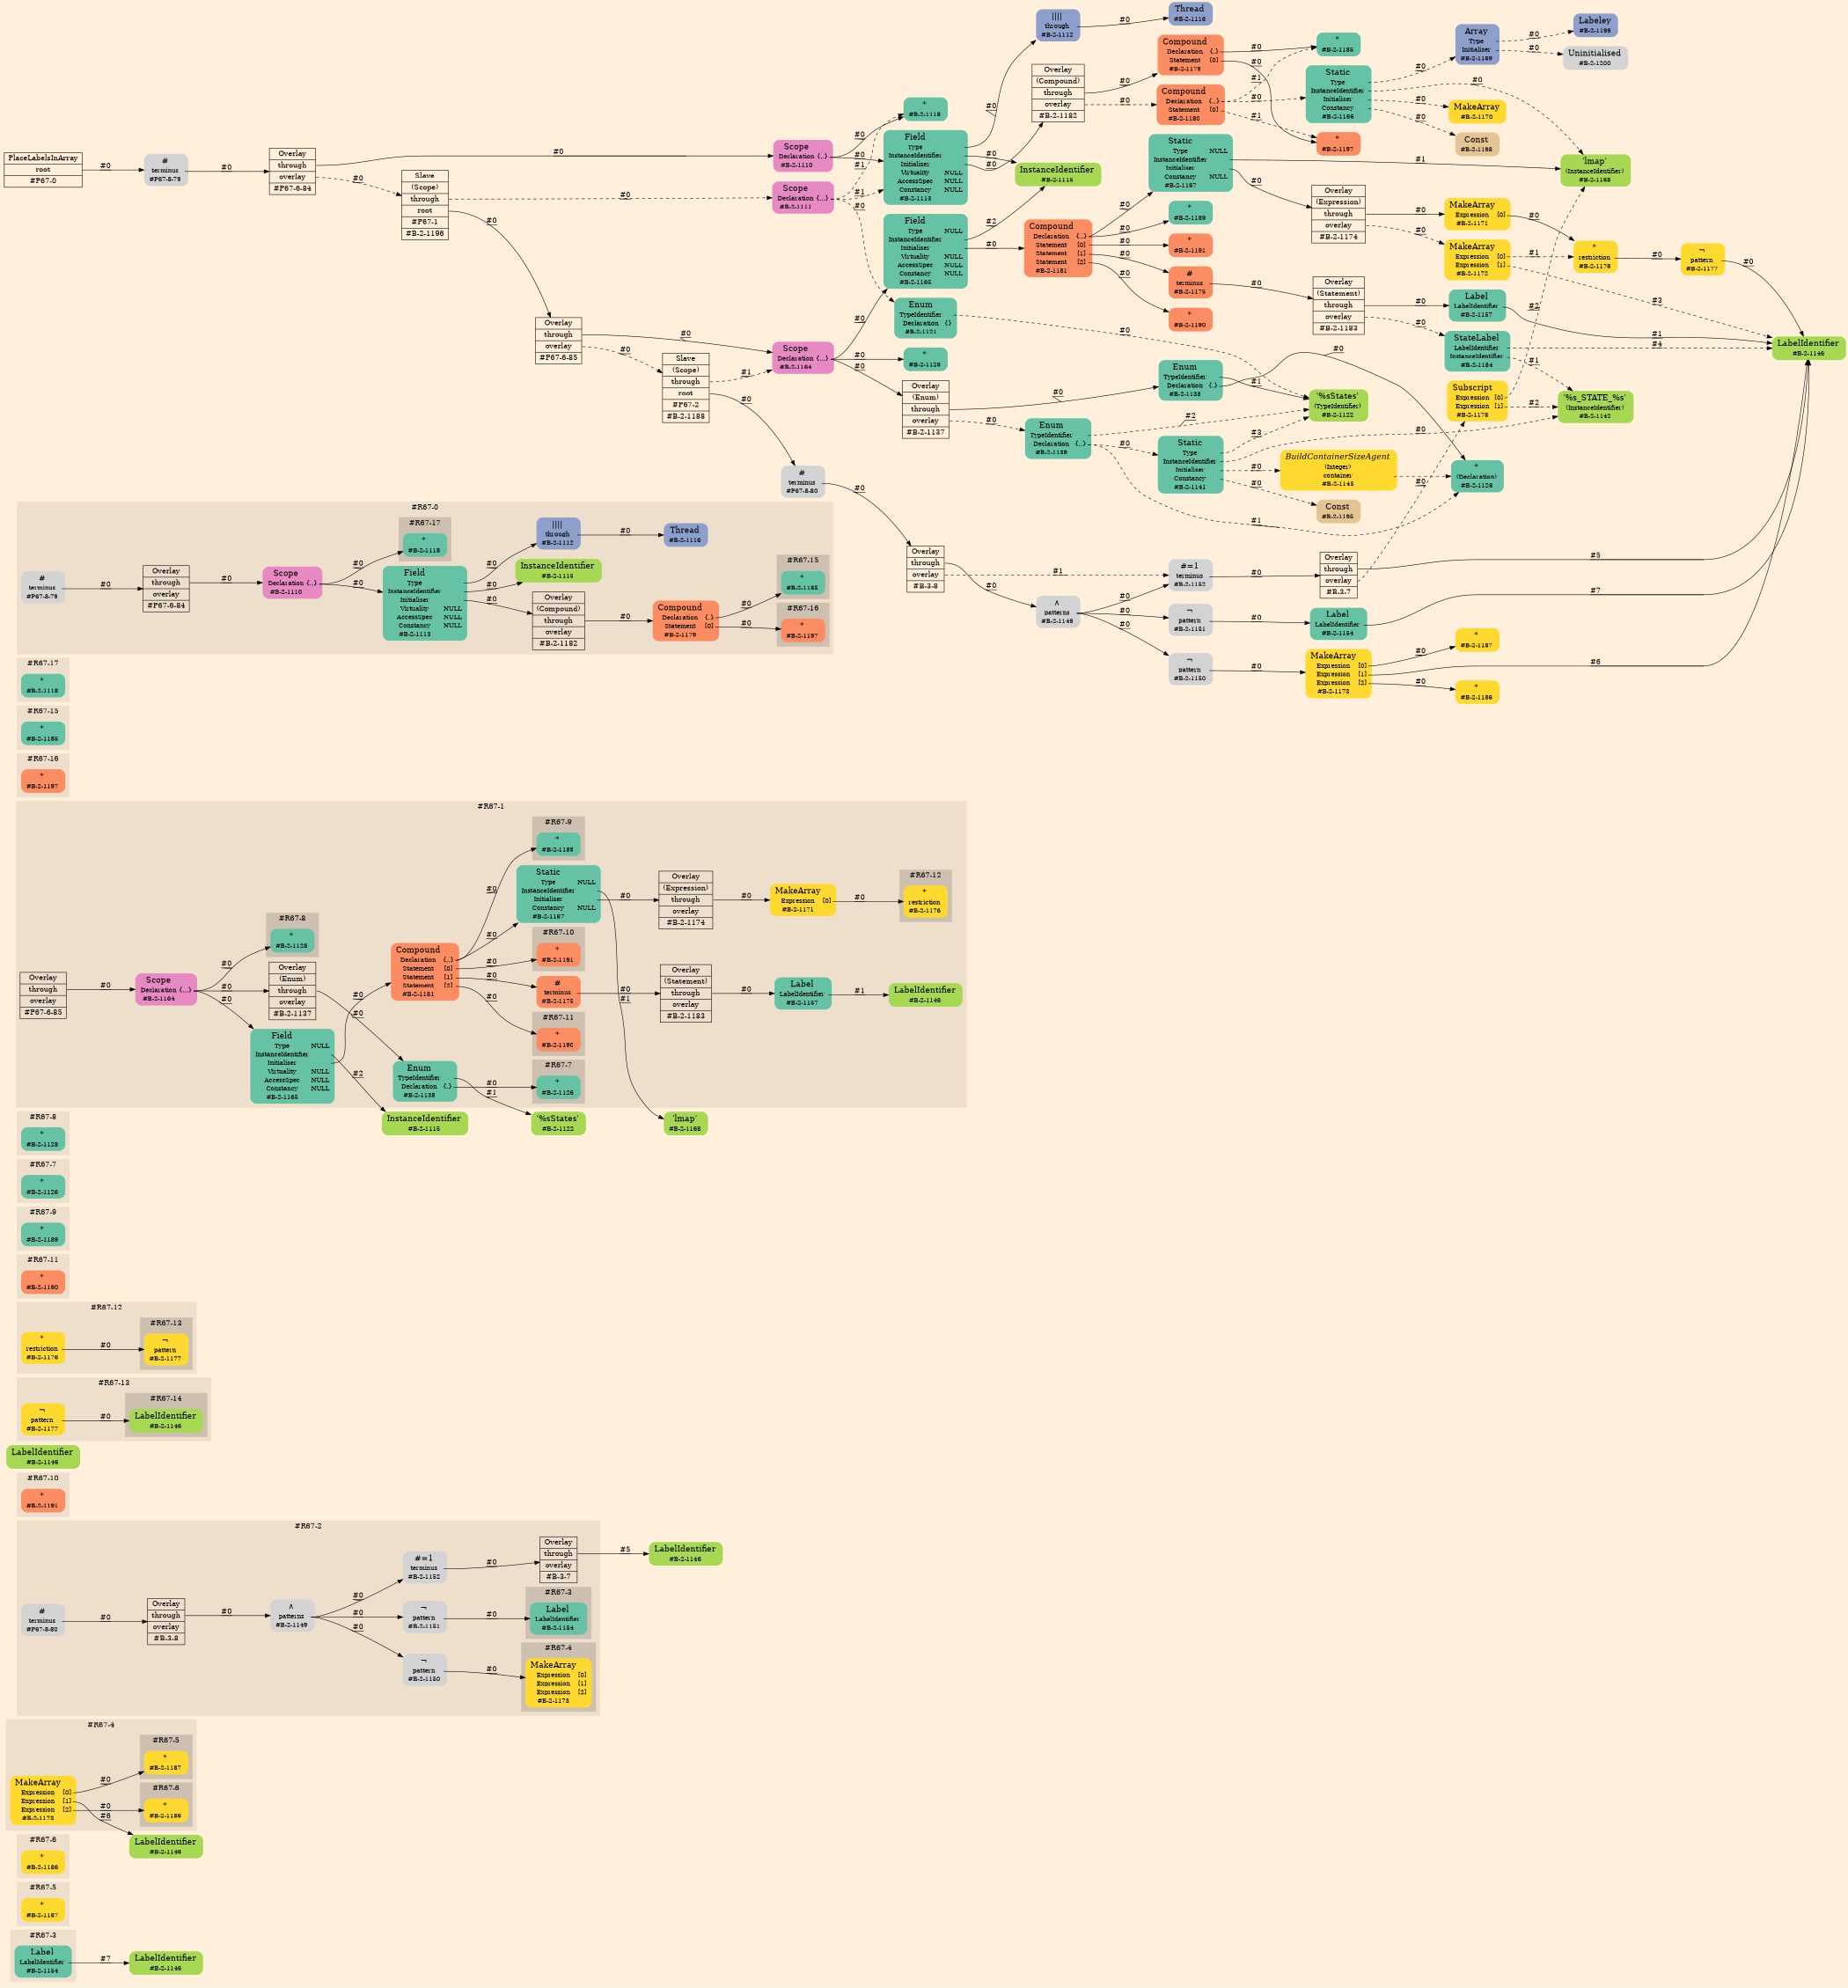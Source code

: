 digraph Inferno {
graph [
rankdir = "LR"
ranksep = 1.0
size = "14,20"
bgcolor = antiquewhite1
color = black
fontcolor = black
];
node [
];
"#R67-3/#B-2-1146" [
shape = "plaintext"
fillcolor = "/set28/5"
label = <<TABLE BORDER="0" CELLBORDER="0" CELLSPACING="0">
 <TR>
  <TD><FONT POINT-SIZE="16.0">LabelIdentifier</FONT></TD>
  <TD></TD>
 </TR>
 <TR>
  <TD>#B-2-1146</TD>
  <TD PORT="port0"></TD>
 </TR>
</TABLE>>
style = "rounded,filled"
fontsize = "12"
];
subgraph "cluster#R67-3" {
label = "#R67-3"
style = "filled"
color = antiquewhite2
"#R67-3/#B-2-1154" [
shape = "plaintext"
fillcolor = "/set28/1"
label = <<TABLE BORDER="0" CELLBORDER="0" CELLSPACING="0">
 <TR>
  <TD><FONT POINT-SIZE="16.0">Label</FONT></TD>
  <TD></TD>
 </TR>
 <TR>
  <TD>LabelIdentifier</TD>
  <TD PORT="port0"></TD>
 </TR>
 <TR>
  <TD>#B-2-1154</TD>
  <TD PORT="port1"></TD>
 </TR>
</TABLE>>
style = "rounded,filled"
fontsize = "12"
];
}
subgraph "cluster#R67-5" {
label = "#R67-5"
style = "filled"
color = antiquewhite2
"#R67-5/#B-2-1187" [
shape = "plaintext"
fillcolor = "/set28/6"
label = <<TABLE BORDER="0" CELLBORDER="0" CELLSPACING="0">
 <TR>
  <TD><FONT POINT-SIZE="16.0">*</FONT></TD>
  <TD></TD>
 </TR>
 <TR>
  <TD>#B-2-1187</TD>
  <TD PORT="port0"></TD>
 </TR>
</TABLE>>
style = "rounded,filled"
fontsize = "12"
];
}
subgraph "cluster#R67-6" {
label = "#R67-6"
style = "filled"
color = antiquewhite2
"#R67-6/#B-2-1186" [
shape = "plaintext"
fillcolor = "/set28/6"
label = <<TABLE BORDER="0" CELLBORDER="0" CELLSPACING="0">
 <TR>
  <TD><FONT POINT-SIZE="16.0">*</FONT></TD>
  <TD></TD>
 </TR>
 <TR>
  <TD>#B-2-1186</TD>
  <TD PORT="port0"></TD>
 </TR>
</TABLE>>
style = "rounded,filled"
fontsize = "12"
];
}
"#R67-4/#B-2-1146" [
shape = "plaintext"
fillcolor = "/set28/5"
label = <<TABLE BORDER="0" CELLBORDER="0" CELLSPACING="0">
 <TR>
  <TD><FONT POINT-SIZE="16.0">LabelIdentifier</FONT></TD>
  <TD></TD>
 </TR>
 <TR>
  <TD>#B-2-1146</TD>
  <TD PORT="port0"></TD>
 </TR>
</TABLE>>
style = "rounded,filled"
fontsize = "12"
];
subgraph "cluster#R67-4" {
label = "#R67-4"
style = "filled"
color = antiquewhite2
"#R67-4/#B-2-1173" [
shape = "plaintext"
fillcolor = "/set28/6"
label = <<TABLE BORDER="0" CELLBORDER="0" CELLSPACING="0">
 <TR>
  <TD><FONT POINT-SIZE="16.0">MakeArray</FONT></TD>
  <TD></TD>
 </TR>
 <TR>
  <TD>Expression</TD>
  <TD PORT="port0">[0]</TD>
 </TR>
 <TR>
  <TD>Expression</TD>
  <TD PORT="port1">[1]</TD>
 </TR>
 <TR>
  <TD>Expression</TD>
  <TD PORT="port2">[2]</TD>
 </TR>
 <TR>
  <TD>#B-2-1173</TD>
  <TD PORT="port3"></TD>
 </TR>
</TABLE>>
style = "rounded,filled"
fontsize = "12"
];
subgraph "cluster#R67-6" {
label = "#R67-6"
style = "filled"
color = antiquewhite3
"#R67-4/#B-2-1186" [
shape = "plaintext"
fillcolor = "/set28/6"
label = <<TABLE BORDER="0" CELLBORDER="0" CELLSPACING="0">
 <TR>
  <TD><FONT POINT-SIZE="16.0">*</FONT></TD>
  <TD></TD>
 </TR>
 <TR>
  <TD>#B-2-1186</TD>
  <TD PORT="port0"></TD>
 </TR>
</TABLE>>
style = "rounded,filled"
fontsize = "12"
];
}
subgraph "cluster#R67-5" {
label = "#R67-5"
style = "filled"
color = antiquewhite3
"#R67-4/#B-2-1187" [
shape = "plaintext"
fillcolor = "/set28/6"
label = <<TABLE BORDER="0" CELLBORDER="0" CELLSPACING="0">
 <TR>
  <TD><FONT POINT-SIZE="16.0">*</FONT></TD>
  <TD></TD>
 </TR>
 <TR>
  <TD>#B-2-1187</TD>
  <TD PORT="port0"></TD>
 </TR>
</TABLE>>
style = "rounded,filled"
fontsize = "12"
];
}
}
"#R67-2/#B-2-1146" [
shape = "plaintext"
fillcolor = "/set28/5"
label = <<TABLE BORDER="0" CELLBORDER="0" CELLSPACING="0">
 <TR>
  <TD><FONT POINT-SIZE="16.0">LabelIdentifier</FONT></TD>
  <TD></TD>
 </TR>
 <TR>
  <TD>#B-2-1146</TD>
  <TD PORT="port0"></TD>
 </TR>
</TABLE>>
style = "rounded,filled"
fontsize = "12"
];
subgraph "cluster#R67-2" {
label = "#R67-2"
style = "filled"
color = antiquewhite2
"#R67-2/#B-2-1150" [
shape = "plaintext"
label = <<TABLE BORDER="0" CELLBORDER="0" CELLSPACING="0">
 <TR>
  <TD><FONT POINT-SIZE="16.0">¬</FONT></TD>
  <TD></TD>
 </TR>
 <TR>
  <TD>pattern</TD>
  <TD PORT="port0"></TD>
 </TR>
 <TR>
  <TD>#B-2-1150</TD>
  <TD PORT="port1"></TD>
 </TR>
</TABLE>>
style = "rounded,filled"
fontsize = "12"
];
"#R67-2/#P67-8-80" [
shape = "plaintext"
label = <<TABLE BORDER="0" CELLBORDER="0" CELLSPACING="0">
 <TR>
  <TD><FONT POINT-SIZE="16.0">#</FONT></TD>
  <TD></TD>
 </TR>
 <TR>
  <TD>terminus</TD>
  <TD PORT="port0"></TD>
 </TR>
 <TR>
  <TD>#P67-8-80</TD>
  <TD PORT="port1"></TD>
 </TR>
</TABLE>>
style = "rounded,filled"
fontsize = "12"
];
"#R67-2/#B-2-1149" [
shape = "plaintext"
label = <<TABLE BORDER="0" CELLBORDER="0" CELLSPACING="0">
 <TR>
  <TD><FONT POINT-SIZE="16.0">∧</FONT></TD>
  <TD></TD>
 </TR>
 <TR>
  <TD>patterns</TD>
  <TD PORT="port0"></TD>
 </TR>
 <TR>
  <TD>#B-2-1149</TD>
  <TD PORT="port1"></TD>
 </TR>
</TABLE>>
style = "rounded,filled"
fontsize = "12"
];
"#R67-2/#B-2-1151" [
shape = "plaintext"
label = <<TABLE BORDER="0" CELLBORDER="0" CELLSPACING="0">
 <TR>
  <TD><FONT POINT-SIZE="16.0">¬</FONT></TD>
  <TD></TD>
 </TR>
 <TR>
  <TD>pattern</TD>
  <TD PORT="port0"></TD>
 </TR>
 <TR>
  <TD>#B-2-1151</TD>
  <TD PORT="port1"></TD>
 </TR>
</TABLE>>
style = "rounded,filled"
fontsize = "12"
];
"#R67-2/#B-3-8" [
shape = "record"
fillcolor = antiquewhite2
label = "<fixed> Overlay | <port0> through | <port1> overlay | <port2> #B-3-8"
style = "filled"
fontsize = "14"
color = black
fontcolor = black
];
"#R67-2/#B-3-7" [
shape = "record"
fillcolor = antiquewhite2
label = "<fixed> Overlay | <port0> through | <port1> overlay | <port2> #B-3-7"
style = "filled"
fontsize = "14"
color = black
fontcolor = black
];
"#R67-2/#B-2-1152" [
shape = "plaintext"
label = <<TABLE BORDER="0" CELLBORDER="0" CELLSPACING="0">
 <TR>
  <TD><FONT POINT-SIZE="16.0">#=1</FONT></TD>
  <TD></TD>
 </TR>
 <TR>
  <TD>terminus</TD>
  <TD PORT="port0"></TD>
 </TR>
 <TR>
  <TD>#B-2-1152</TD>
  <TD PORT="port1"></TD>
 </TR>
</TABLE>>
style = "rounded,filled"
fontsize = "12"
];
subgraph "cluster#R67-3" {
label = "#R67-3"
style = "filled"
color = antiquewhite3
"#R67-2/#B-2-1154" [
shape = "plaintext"
fillcolor = "/set28/1"
label = <<TABLE BORDER="0" CELLBORDER="0" CELLSPACING="0">
 <TR>
  <TD><FONT POINT-SIZE="16.0">Label</FONT></TD>
  <TD></TD>
 </TR>
 <TR>
  <TD>LabelIdentifier</TD>
  <TD PORT="port0"></TD>
 </TR>
 <TR>
  <TD>#B-2-1154</TD>
  <TD PORT="port1"></TD>
 </TR>
</TABLE>>
style = "rounded,filled"
fontsize = "12"
];
}
subgraph "cluster#R67-4" {
label = "#R67-4"
style = "filled"
color = antiquewhite3
"#R67-2/#B-2-1173" [
shape = "plaintext"
fillcolor = "/set28/6"
label = <<TABLE BORDER="0" CELLBORDER="0" CELLSPACING="0">
 <TR>
  <TD><FONT POINT-SIZE="16.0">MakeArray</FONT></TD>
  <TD></TD>
 </TR>
 <TR>
  <TD>Expression</TD>
  <TD PORT="port0">[0]</TD>
 </TR>
 <TR>
  <TD>Expression</TD>
  <TD PORT="port1">[1]</TD>
 </TR>
 <TR>
  <TD>Expression</TD>
  <TD PORT="port2">[2]</TD>
 </TR>
 <TR>
  <TD>#B-2-1173</TD>
  <TD PORT="port3"></TD>
 </TR>
</TABLE>>
style = "rounded,filled"
fontsize = "12"
];
}
}
subgraph "cluster#R67-10" {
label = "#R67-10"
style = "filled"
color = antiquewhite2
"#R67-10/#B-2-1191" [
shape = "plaintext"
fillcolor = "/set28/2"
label = <<TABLE BORDER="0" CELLBORDER="0" CELLSPACING="0">
 <TR>
  <TD><FONT POINT-SIZE="16.0">*</FONT></TD>
  <TD></TD>
 </TR>
 <TR>
  <TD>#B-2-1191</TD>
  <TD PORT="port0"></TD>
 </TR>
</TABLE>>
style = "rounded,filled"
fontsize = "12"
];
}
"#R67-14/#B-2-1146" [
shape = "plaintext"
fillcolor = "/set28/5"
label = <<TABLE BORDER="0" CELLBORDER="0" CELLSPACING="0">
 <TR>
  <TD><FONT POINT-SIZE="16.0">LabelIdentifier</FONT></TD>
  <TD></TD>
 </TR>
 <TR>
  <TD>#B-2-1146</TD>
  <TD PORT="port0"></TD>
 </TR>
</TABLE>>
style = "rounded,filled"
fontsize = "12"
];
subgraph "cluster#R67-14" {
label = "#R67-14"
style = "filled"
color = antiquewhite2
}
subgraph "cluster#R67-13" {
label = "#R67-13"
style = "filled"
color = antiquewhite2
"#R67-13/#B-2-1177" [
shape = "plaintext"
fillcolor = "/set28/6"
label = <<TABLE BORDER="0" CELLBORDER="0" CELLSPACING="0">
 <TR>
  <TD><FONT POINT-SIZE="16.0">¬</FONT></TD>
  <TD></TD>
 </TR>
 <TR>
  <TD>pattern</TD>
  <TD PORT="port0"></TD>
 </TR>
 <TR>
  <TD>#B-2-1177</TD>
  <TD PORT="port1"></TD>
 </TR>
</TABLE>>
style = "rounded,filled"
fontsize = "12"
];
subgraph "cluster#R67-14" {
label = "#R67-14"
style = "filled"
color = antiquewhite3
"#R67-13/#B-2-1146" [
shape = "plaintext"
fillcolor = "/set28/5"
label = <<TABLE BORDER="0" CELLBORDER="0" CELLSPACING="0">
 <TR>
  <TD><FONT POINT-SIZE="16.0">LabelIdentifier</FONT></TD>
  <TD></TD>
 </TR>
 <TR>
  <TD>#B-2-1146</TD>
  <TD PORT="port0"></TD>
 </TR>
</TABLE>>
style = "rounded,filled"
fontsize = "12"
];
}
}
subgraph "cluster#R67-12" {
label = "#R67-12"
style = "filled"
color = antiquewhite2
"#R67-12/#B-2-1176" [
shape = "plaintext"
fillcolor = "/set28/6"
label = <<TABLE BORDER="0" CELLBORDER="0" CELLSPACING="0">
 <TR>
  <TD><FONT POINT-SIZE="16.0">*</FONT></TD>
  <TD></TD>
 </TR>
 <TR>
  <TD>restriction</TD>
  <TD PORT="port0"></TD>
 </TR>
 <TR>
  <TD>#B-2-1176</TD>
  <TD PORT="port1"></TD>
 </TR>
</TABLE>>
style = "rounded,filled"
fontsize = "12"
];
subgraph "cluster#R67-13" {
label = "#R67-13"
style = "filled"
color = antiquewhite3
"#R67-12/#B-2-1177" [
shape = "plaintext"
fillcolor = "/set28/6"
label = <<TABLE BORDER="0" CELLBORDER="0" CELLSPACING="0">
 <TR>
  <TD><FONT POINT-SIZE="16.0">¬</FONT></TD>
  <TD></TD>
 </TR>
 <TR>
  <TD>pattern</TD>
  <TD PORT="port0"></TD>
 </TR>
 <TR>
  <TD>#B-2-1177</TD>
  <TD PORT="port1"></TD>
 </TR>
</TABLE>>
style = "rounded,filled"
fontsize = "12"
];
}
}
subgraph "cluster#R67-11" {
label = "#R67-11"
style = "filled"
color = antiquewhite2
"#R67-11/#B-2-1190" [
shape = "plaintext"
fillcolor = "/set28/2"
label = <<TABLE BORDER="0" CELLBORDER="0" CELLSPACING="0">
 <TR>
  <TD><FONT POINT-SIZE="16.0">*</FONT></TD>
  <TD></TD>
 </TR>
 <TR>
  <TD>#B-2-1190</TD>
  <TD PORT="port0"></TD>
 </TR>
</TABLE>>
style = "rounded,filled"
fontsize = "12"
];
}
subgraph "cluster#R67-9" {
label = "#R67-9"
style = "filled"
color = antiquewhite2
"#R67-9/#B-2-1189" [
shape = "plaintext"
fillcolor = "/set28/1"
label = <<TABLE BORDER="0" CELLBORDER="0" CELLSPACING="0">
 <TR>
  <TD><FONT POINT-SIZE="16.0">*</FONT></TD>
  <TD></TD>
 </TR>
 <TR>
  <TD>#B-2-1189</TD>
  <TD PORT="port0"></TD>
 </TR>
</TABLE>>
style = "rounded,filled"
fontsize = "12"
];
}
subgraph "cluster#R67-7" {
label = "#R67-7"
style = "filled"
color = antiquewhite2
"#R67-7/#B-2-1126" [
shape = "plaintext"
fillcolor = "/set28/1"
label = <<TABLE BORDER="0" CELLBORDER="0" CELLSPACING="0">
 <TR>
  <TD><FONT POINT-SIZE="16.0">*</FONT></TD>
  <TD></TD>
 </TR>
 <TR>
  <TD>#B-2-1126</TD>
  <TD PORT="port0"></TD>
 </TR>
</TABLE>>
style = "rounded,filled"
fontsize = "12"
];
}
subgraph "cluster#R67-8" {
label = "#R67-8"
style = "filled"
color = antiquewhite2
"#R67-8/#B-2-1128" [
shape = "plaintext"
fillcolor = "/set28/1"
label = <<TABLE BORDER="0" CELLBORDER="0" CELLSPACING="0">
 <TR>
  <TD><FONT POINT-SIZE="16.0">*</FONT></TD>
  <TD></TD>
 </TR>
 <TR>
  <TD>#B-2-1128</TD>
  <TD PORT="port0"></TD>
 </TR>
</TABLE>>
style = "rounded,filled"
fontsize = "12"
];
}
"#R67-1/#B-2-1122" [
shape = "plaintext"
fillcolor = "/set28/5"
label = <<TABLE BORDER="0" CELLBORDER="0" CELLSPACING="0">
 <TR>
  <TD><FONT POINT-SIZE="16.0">'%sStates'</FONT></TD>
  <TD></TD>
 </TR>
 <TR>
  <TD>#B-2-1122</TD>
  <TD PORT="port0"></TD>
 </TR>
</TABLE>>
style = "rounded,filled"
fontsize = "12"
];
"#R67-1/#B-2-1168" [
shape = "plaintext"
fillcolor = "/set28/5"
label = <<TABLE BORDER="0" CELLBORDER="0" CELLSPACING="0">
 <TR>
  <TD><FONT POINT-SIZE="16.0">'lmap'</FONT></TD>
  <TD></TD>
 </TR>
 <TR>
  <TD>#B-2-1168</TD>
  <TD PORT="port0"></TD>
 </TR>
</TABLE>>
style = "rounded,filled"
fontsize = "12"
];
"#R67-1/#B-2-1115" [
shape = "plaintext"
fillcolor = "/set28/5"
label = <<TABLE BORDER="0" CELLBORDER="0" CELLSPACING="0">
 <TR>
  <TD><FONT POINT-SIZE="16.0">InstanceIdentifier</FONT></TD>
  <TD></TD>
 </TR>
 <TR>
  <TD>#B-2-1115</TD>
  <TD PORT="port0"></TD>
 </TR>
</TABLE>>
style = "rounded,filled"
fontsize = "12"
];
subgraph "cluster#R67-1" {
label = "#R67-1"
style = "filled"
color = antiquewhite2
"#R67-1/#B-2-1175" [
shape = "plaintext"
fillcolor = "/set28/2"
label = <<TABLE BORDER="0" CELLBORDER="0" CELLSPACING="0">
 <TR>
  <TD><FONT POINT-SIZE="16.0">#</FONT></TD>
  <TD></TD>
 </TR>
 <TR>
  <TD>terminus</TD>
  <TD PORT="port0"></TD>
 </TR>
 <TR>
  <TD>#B-2-1175</TD>
  <TD PORT="port1"></TD>
 </TR>
</TABLE>>
style = "rounded,filled"
fontsize = "12"
];
"#R67-1/#B-2-1157" [
shape = "plaintext"
fillcolor = "/set28/1"
label = <<TABLE BORDER="0" CELLBORDER="0" CELLSPACING="0">
 <TR>
  <TD><FONT POINT-SIZE="16.0">Label</FONT></TD>
  <TD></TD>
 </TR>
 <TR>
  <TD>LabelIdentifier</TD>
  <TD PORT="port0"></TD>
 </TR>
 <TR>
  <TD>#B-2-1157</TD>
  <TD PORT="port1"></TD>
 </TR>
</TABLE>>
style = "rounded,filled"
fontsize = "12"
];
"#R67-1/#B-2-1171" [
shape = "plaintext"
fillcolor = "/set28/6"
label = <<TABLE BORDER="0" CELLBORDER="0" CELLSPACING="0">
 <TR>
  <TD><FONT POINT-SIZE="16.0">MakeArray</FONT></TD>
  <TD></TD>
 </TR>
 <TR>
  <TD>Expression</TD>
  <TD PORT="port0">[0]</TD>
 </TR>
 <TR>
  <TD>#B-2-1171</TD>
  <TD PORT="port1"></TD>
 </TR>
</TABLE>>
style = "rounded,filled"
fontsize = "12"
];
"#R67-1/#B-2-1146" [
shape = "plaintext"
fillcolor = "/set28/5"
label = <<TABLE BORDER="0" CELLBORDER="0" CELLSPACING="0">
 <TR>
  <TD><FONT POINT-SIZE="16.0">LabelIdentifier</FONT></TD>
  <TD></TD>
 </TR>
 <TR>
  <TD>#B-2-1146</TD>
  <TD PORT="port0"></TD>
 </TR>
</TABLE>>
style = "rounded,filled"
fontsize = "12"
];
"#R67-1/#B-2-1183" [
shape = "record"
fillcolor = antiquewhite2
label = "<fixed> Overlay | <port0> (Statement) | <port1> through | <port2> overlay | <port3> #B-2-1183"
style = "filled"
fontsize = "14"
color = black
fontcolor = black
];
"#R67-1/#B-2-1138" [
shape = "plaintext"
fillcolor = "/set28/1"
label = <<TABLE BORDER="0" CELLBORDER="0" CELLSPACING="0">
 <TR>
  <TD><FONT POINT-SIZE="16.0">Enum</FONT></TD>
  <TD></TD>
 </TR>
 <TR>
  <TD>TypeIdentifier</TD>
  <TD PORT="port0"></TD>
 </TR>
 <TR>
  <TD>Declaration</TD>
  <TD PORT="port1">{.}</TD>
 </TR>
 <TR>
  <TD>#B-2-1138</TD>
  <TD PORT="port2"></TD>
 </TR>
</TABLE>>
style = "rounded,filled"
fontsize = "12"
];
"#R67-1/#B-2-1167" [
shape = "plaintext"
fillcolor = "/set28/1"
label = <<TABLE BORDER="0" CELLBORDER="0" CELLSPACING="0">
 <TR>
  <TD><FONT POINT-SIZE="16.0">Static</FONT></TD>
  <TD></TD>
 </TR>
 <TR>
  <TD>Type</TD>
  <TD PORT="port0">NULL</TD>
 </TR>
 <TR>
  <TD>InstanceIdentifier</TD>
  <TD PORT="port1"></TD>
 </TR>
 <TR>
  <TD>Initialiser</TD>
  <TD PORT="port2"></TD>
 </TR>
 <TR>
  <TD>Constancy</TD>
  <TD PORT="port3">NULL</TD>
 </TR>
 <TR>
  <TD>#B-2-1167</TD>
  <TD PORT="port4"></TD>
 </TR>
</TABLE>>
style = "rounded,filled"
fontsize = "12"
];
"#R67-1/#B-2-1174" [
shape = "record"
fillcolor = antiquewhite2
label = "<fixed> Overlay | <port0> (Expression) | <port1> through | <port2> overlay | <port3> #B-2-1174"
style = "filled"
fontsize = "14"
color = black
fontcolor = black
];
"#R67-1/#B-2-1137" [
shape = "record"
fillcolor = antiquewhite2
label = "<fixed> Overlay | <port0> (Enum) | <port1> through | <port2> overlay | <port3> #B-2-1137"
style = "filled"
fontsize = "14"
color = black
fontcolor = black
];
"#R67-1/#P67-6-85" [
shape = "record"
fillcolor = antiquewhite2
label = "<fixed> Overlay | <port0> through | <port1> overlay | <port2> #P67-6-85"
style = "filled"
fontsize = "14"
color = black
fontcolor = black
];
"#R67-1/#B-2-1181" [
shape = "plaintext"
fillcolor = "/set28/2"
label = <<TABLE BORDER="0" CELLBORDER="0" CELLSPACING="0">
 <TR>
  <TD><FONT POINT-SIZE="16.0">Compound</FONT></TD>
  <TD></TD>
 </TR>
 <TR>
  <TD>Declaration</TD>
  <TD PORT="port0">{..}</TD>
 </TR>
 <TR>
  <TD>Statement</TD>
  <TD PORT="port1">[0]</TD>
 </TR>
 <TR>
  <TD>Statement</TD>
  <TD PORT="port2">[1]</TD>
 </TR>
 <TR>
  <TD>Statement</TD>
  <TD PORT="port3">[2]</TD>
 </TR>
 <TR>
  <TD>#B-2-1181</TD>
  <TD PORT="port4"></TD>
 </TR>
</TABLE>>
style = "rounded,filled"
fontsize = "12"
];
"#R67-1/#B-2-1164" [
shape = "plaintext"
fillcolor = "/set28/4"
label = <<TABLE BORDER="0" CELLBORDER="0" CELLSPACING="0">
 <TR>
  <TD><FONT POINT-SIZE="16.0">Scope</FONT></TD>
  <TD></TD>
 </TR>
 <TR>
  <TD>Declaration</TD>
  <TD PORT="port0">{...}</TD>
 </TR>
 <TR>
  <TD>#B-2-1164</TD>
  <TD PORT="port1"></TD>
 </TR>
</TABLE>>
style = "rounded,filled"
fontsize = "12"
];
"#R67-1/#B-2-1165" [
shape = "plaintext"
fillcolor = "/set28/1"
label = <<TABLE BORDER="0" CELLBORDER="0" CELLSPACING="0">
 <TR>
  <TD><FONT POINT-SIZE="16.0">Field</FONT></TD>
  <TD></TD>
 </TR>
 <TR>
  <TD>Type</TD>
  <TD PORT="port0">NULL</TD>
 </TR>
 <TR>
  <TD>InstanceIdentifier</TD>
  <TD PORT="port1"></TD>
 </TR>
 <TR>
  <TD>Initialiser</TD>
  <TD PORT="port2"></TD>
 </TR>
 <TR>
  <TD>Virtuality</TD>
  <TD PORT="port3">NULL</TD>
 </TR>
 <TR>
  <TD>AccessSpec</TD>
  <TD PORT="port4">NULL</TD>
 </TR>
 <TR>
  <TD>Constancy</TD>
  <TD PORT="port5">NULL</TD>
 </TR>
 <TR>
  <TD>#B-2-1165</TD>
  <TD PORT="port6"></TD>
 </TR>
</TABLE>>
style = "rounded,filled"
fontsize = "12"
];
subgraph "cluster#R67-8" {
label = "#R67-8"
style = "filled"
color = antiquewhite3
"#R67-1/#B-2-1128" [
shape = "plaintext"
fillcolor = "/set28/1"
label = <<TABLE BORDER="0" CELLBORDER="0" CELLSPACING="0">
 <TR>
  <TD><FONT POINT-SIZE="16.0">*</FONT></TD>
  <TD></TD>
 </TR>
 <TR>
  <TD>#B-2-1128</TD>
  <TD PORT="port0"></TD>
 </TR>
</TABLE>>
style = "rounded,filled"
fontsize = "12"
];
}
subgraph "cluster#R67-7" {
label = "#R67-7"
style = "filled"
color = antiquewhite3
"#R67-1/#B-2-1126" [
shape = "plaintext"
fillcolor = "/set28/1"
label = <<TABLE BORDER="0" CELLBORDER="0" CELLSPACING="0">
 <TR>
  <TD><FONT POINT-SIZE="16.0">*</FONT></TD>
  <TD></TD>
 </TR>
 <TR>
  <TD>#B-2-1126</TD>
  <TD PORT="port0"></TD>
 </TR>
</TABLE>>
style = "rounded,filled"
fontsize = "12"
];
}
subgraph "cluster#R67-9" {
label = "#R67-9"
style = "filled"
color = antiquewhite3
"#R67-1/#B-2-1189" [
shape = "plaintext"
fillcolor = "/set28/1"
label = <<TABLE BORDER="0" CELLBORDER="0" CELLSPACING="0">
 <TR>
  <TD><FONT POINT-SIZE="16.0">*</FONT></TD>
  <TD></TD>
 </TR>
 <TR>
  <TD>#B-2-1189</TD>
  <TD PORT="port0"></TD>
 </TR>
</TABLE>>
style = "rounded,filled"
fontsize = "12"
];
}
subgraph "cluster#R67-11" {
label = "#R67-11"
style = "filled"
color = antiquewhite3
"#R67-1/#B-2-1190" [
shape = "plaintext"
fillcolor = "/set28/2"
label = <<TABLE BORDER="0" CELLBORDER="0" CELLSPACING="0">
 <TR>
  <TD><FONT POINT-SIZE="16.0">*</FONT></TD>
  <TD></TD>
 </TR>
 <TR>
  <TD>#B-2-1190</TD>
  <TD PORT="port0"></TD>
 </TR>
</TABLE>>
style = "rounded,filled"
fontsize = "12"
];
}
subgraph "cluster#R67-12" {
label = "#R67-12"
style = "filled"
color = antiquewhite3
"#R67-1/#B-2-1176" [
shape = "plaintext"
fillcolor = "/set28/6"
label = <<TABLE BORDER="0" CELLBORDER="0" CELLSPACING="0">
 <TR>
  <TD><FONT POINT-SIZE="16.0">*</FONT></TD>
  <TD></TD>
 </TR>
 <TR>
  <TD>restriction</TD>
  <TD PORT="port0"></TD>
 </TR>
 <TR>
  <TD>#B-2-1176</TD>
  <TD PORT="port1"></TD>
 </TR>
</TABLE>>
style = "rounded,filled"
fontsize = "12"
];
}
subgraph "cluster#R67-10" {
label = "#R67-10"
style = "filled"
color = antiquewhite3
"#R67-1/#B-2-1191" [
shape = "plaintext"
fillcolor = "/set28/2"
label = <<TABLE BORDER="0" CELLBORDER="0" CELLSPACING="0">
 <TR>
  <TD><FONT POINT-SIZE="16.0">*</FONT></TD>
  <TD></TD>
 </TR>
 <TR>
  <TD>#B-2-1191</TD>
  <TD PORT="port0"></TD>
 </TR>
</TABLE>>
style = "rounded,filled"
fontsize = "12"
];
}
}
subgraph "cluster#R67-16" {
label = "#R67-16"
style = "filled"
color = antiquewhite2
"#R67-16/#B-2-1197" [
shape = "plaintext"
fillcolor = "/set28/2"
label = <<TABLE BORDER="0" CELLBORDER="0" CELLSPACING="0">
 <TR>
  <TD><FONT POINT-SIZE="16.0">*</FONT></TD>
  <TD></TD>
 </TR>
 <TR>
  <TD>#B-2-1197</TD>
  <TD PORT="port0"></TD>
 </TR>
</TABLE>>
style = "rounded,filled"
fontsize = "12"
];
}
subgraph "cluster#R67-15" {
label = "#R67-15"
style = "filled"
color = antiquewhite2
"#R67-15/#B-2-1185" [
shape = "plaintext"
fillcolor = "/set28/1"
label = <<TABLE BORDER="0" CELLBORDER="0" CELLSPACING="0">
 <TR>
  <TD><FONT POINT-SIZE="16.0">*</FONT></TD>
  <TD></TD>
 </TR>
 <TR>
  <TD>#B-2-1185</TD>
  <TD PORT="port0"></TD>
 </TR>
</TABLE>>
style = "rounded,filled"
fontsize = "12"
];
}
subgraph "cluster#R67-17" {
label = "#R67-17"
style = "filled"
color = antiquewhite2
"#R67-17/#B-2-1118" [
shape = "plaintext"
fillcolor = "/set28/1"
label = <<TABLE BORDER="0" CELLBORDER="0" CELLSPACING="0">
 <TR>
  <TD><FONT POINT-SIZE="16.0">*</FONT></TD>
  <TD></TD>
 </TR>
 <TR>
  <TD>#B-2-1118</TD>
  <TD PORT="port0"></TD>
 </TR>
</TABLE>>
style = "rounded,filled"
fontsize = "12"
];
}
subgraph "cluster#R67-0" {
label = "#R67-0"
style = "filled"
color = antiquewhite2
"#R67-0/#B-2-1179" [
shape = "plaintext"
fillcolor = "/set28/2"
label = <<TABLE BORDER="0" CELLBORDER="0" CELLSPACING="0">
 <TR>
  <TD><FONT POINT-SIZE="16.0">Compound</FONT></TD>
  <TD></TD>
 </TR>
 <TR>
  <TD>Declaration</TD>
  <TD PORT="port0">{.}</TD>
 </TR>
 <TR>
  <TD>Statement</TD>
  <TD PORT="port1">[0]</TD>
 </TR>
 <TR>
  <TD>#B-2-1179</TD>
  <TD PORT="port2"></TD>
 </TR>
</TABLE>>
style = "rounded,filled"
fontsize = "12"
];
"#R67-0/#B-2-1115" [
shape = "plaintext"
fillcolor = "/set28/5"
label = <<TABLE BORDER="0" CELLBORDER="0" CELLSPACING="0">
 <TR>
  <TD><FONT POINT-SIZE="16.0">InstanceIdentifier</FONT></TD>
  <TD></TD>
 </TR>
 <TR>
  <TD>#B-2-1115</TD>
  <TD PORT="port0"></TD>
 </TR>
</TABLE>>
style = "rounded,filled"
fontsize = "12"
];
"#R67-0/#B-2-1182" [
shape = "record"
fillcolor = antiquewhite2
label = "<fixed> Overlay | <port0> (Compound) | <port1> through | <port2> overlay | <port3> #B-2-1182"
style = "filled"
fontsize = "14"
color = black
fontcolor = black
];
"#R67-0/#P67-6-84" [
shape = "record"
fillcolor = antiquewhite2
label = "<fixed> Overlay | <port0> through | <port1> overlay | <port2> #P67-6-84"
style = "filled"
fontsize = "14"
color = black
fontcolor = black
];
"#R67-0/#B-2-1116" [
shape = "plaintext"
fillcolor = "/set28/3"
label = <<TABLE BORDER="0" CELLBORDER="0" CELLSPACING="0">
 <TR>
  <TD><FONT POINT-SIZE="16.0">Thread</FONT></TD>
  <TD></TD>
 </TR>
 <TR>
  <TD>#B-2-1116</TD>
  <TD PORT="port0"></TD>
 </TR>
</TABLE>>
style = "rounded,filled"
fontsize = "12"
];
"#R67-0/#P67-8-79" [
shape = "plaintext"
label = <<TABLE BORDER="0" CELLBORDER="0" CELLSPACING="0">
 <TR>
  <TD><FONT POINT-SIZE="16.0">#</FONT></TD>
  <TD></TD>
 </TR>
 <TR>
  <TD>terminus</TD>
  <TD PORT="port0"></TD>
 </TR>
 <TR>
  <TD>#P67-8-79</TD>
  <TD PORT="port1"></TD>
 </TR>
</TABLE>>
style = "rounded,filled"
fontsize = "12"
];
"#R67-0/#B-2-1110" [
shape = "plaintext"
fillcolor = "/set28/4"
label = <<TABLE BORDER="0" CELLBORDER="0" CELLSPACING="0">
 <TR>
  <TD><FONT POINT-SIZE="16.0">Scope</FONT></TD>
  <TD></TD>
 </TR>
 <TR>
  <TD>Declaration</TD>
  <TD PORT="port0">{..}</TD>
 </TR>
 <TR>
  <TD>#B-2-1110</TD>
  <TD PORT="port1"></TD>
 </TR>
</TABLE>>
style = "rounded,filled"
fontsize = "12"
];
"#R67-0/#B-2-1113" [
shape = "plaintext"
fillcolor = "/set28/1"
label = <<TABLE BORDER="0" CELLBORDER="0" CELLSPACING="0">
 <TR>
  <TD><FONT POINT-SIZE="16.0">Field</FONT></TD>
  <TD></TD>
 </TR>
 <TR>
  <TD>Type</TD>
  <TD PORT="port0"></TD>
 </TR>
 <TR>
  <TD>InstanceIdentifier</TD>
  <TD PORT="port1"></TD>
 </TR>
 <TR>
  <TD>Initialiser</TD>
  <TD PORT="port2"></TD>
 </TR>
 <TR>
  <TD>Virtuality</TD>
  <TD PORT="port3">NULL</TD>
 </TR>
 <TR>
  <TD>AccessSpec</TD>
  <TD PORT="port4">NULL</TD>
 </TR>
 <TR>
  <TD>Constancy</TD>
  <TD PORT="port5">NULL</TD>
 </TR>
 <TR>
  <TD>#B-2-1113</TD>
  <TD PORT="port6"></TD>
 </TR>
</TABLE>>
style = "rounded,filled"
fontsize = "12"
];
"#R67-0/#B-2-1112" [
shape = "plaintext"
fillcolor = "/set28/3"
label = <<TABLE BORDER="0" CELLBORDER="0" CELLSPACING="0">
 <TR>
  <TD><FONT POINT-SIZE="16.0">||||</FONT></TD>
  <TD></TD>
 </TR>
 <TR>
  <TD>through</TD>
  <TD PORT="port0"></TD>
 </TR>
 <TR>
  <TD>#B-2-1112</TD>
  <TD PORT="port1"></TD>
 </TR>
</TABLE>>
style = "rounded,filled"
fontsize = "12"
];
subgraph "cluster#R67-17" {
label = "#R67-17"
style = "filled"
color = antiquewhite3
"#R67-0/#B-2-1118" [
shape = "plaintext"
fillcolor = "/set28/1"
label = <<TABLE BORDER="0" CELLBORDER="0" CELLSPACING="0">
 <TR>
  <TD><FONT POINT-SIZE="16.0">*</FONT></TD>
  <TD></TD>
 </TR>
 <TR>
  <TD>#B-2-1118</TD>
  <TD PORT="port0"></TD>
 </TR>
</TABLE>>
style = "rounded,filled"
fontsize = "12"
];
}
subgraph "cluster#R67-15" {
label = "#R67-15"
style = "filled"
color = antiquewhite3
"#R67-0/#B-2-1185" [
shape = "plaintext"
fillcolor = "/set28/1"
label = <<TABLE BORDER="0" CELLBORDER="0" CELLSPACING="0">
 <TR>
  <TD><FONT POINT-SIZE="16.0">*</FONT></TD>
  <TD></TD>
 </TR>
 <TR>
  <TD>#B-2-1185</TD>
  <TD PORT="port0"></TD>
 </TR>
</TABLE>>
style = "rounded,filled"
fontsize = "12"
];
}
subgraph "cluster#R67-16" {
label = "#R67-16"
style = "filled"
color = antiquewhite3
"#R67-0/#B-2-1197" [
shape = "plaintext"
fillcolor = "/set28/2"
label = <<TABLE BORDER="0" CELLBORDER="0" CELLSPACING="0">
 <TR>
  <TD><FONT POINT-SIZE="16.0">*</FONT></TD>
  <TD></TD>
 </TR>
 <TR>
  <TD>#B-2-1197</TD>
  <TD PORT="port0"></TD>
 </TR>
</TABLE>>
style = "rounded,filled"
fontsize = "12"
];
}
}
"CR#P67-0" [
shape = "record"
fillcolor = antiquewhite1
label = "<fixed> PlaceLabelsInArray | <port0> root | <port1> #P67-0"
style = "filled"
fontsize = "14"
color = black
fontcolor = black
];
"#P67-8-79" [
shape = "plaintext"
label = <<TABLE BORDER="0" CELLBORDER="0" CELLSPACING="0">
 <TR>
  <TD><FONT POINT-SIZE="16.0">#</FONT></TD>
  <TD></TD>
 </TR>
 <TR>
  <TD>terminus</TD>
  <TD PORT="port0"></TD>
 </TR>
 <TR>
  <TD>#P67-8-79</TD>
  <TD PORT="port1"></TD>
 </TR>
</TABLE>>
style = "rounded,filled"
fontsize = "12"
];
"#P67-6-84" [
shape = "record"
fillcolor = antiquewhite1
label = "<fixed> Overlay | <port0> through | <port1> overlay | <port2> #P67-6-84"
style = "filled"
fontsize = "14"
color = black
fontcolor = black
];
"#B-2-1110" [
shape = "plaintext"
fillcolor = "/set28/4"
label = <<TABLE BORDER="0" CELLBORDER="0" CELLSPACING="0">
 <TR>
  <TD><FONT POINT-SIZE="16.0">Scope</FONT></TD>
  <TD></TD>
 </TR>
 <TR>
  <TD>Declaration</TD>
  <TD PORT="port0">{..}</TD>
 </TR>
 <TR>
  <TD>#B-2-1110</TD>
  <TD PORT="port1"></TD>
 </TR>
</TABLE>>
style = "rounded,filled"
fontsize = "12"
];
"#B-2-1118" [
shape = "plaintext"
fillcolor = "/set28/1"
label = <<TABLE BORDER="0" CELLBORDER="0" CELLSPACING="0">
 <TR>
  <TD><FONT POINT-SIZE="16.0">*</FONT></TD>
  <TD></TD>
 </TR>
 <TR>
  <TD>#B-2-1118</TD>
  <TD PORT="port0"></TD>
 </TR>
</TABLE>>
style = "rounded,filled"
fontsize = "12"
];
"#B-2-1113" [
shape = "plaintext"
fillcolor = "/set28/1"
label = <<TABLE BORDER="0" CELLBORDER="0" CELLSPACING="0">
 <TR>
  <TD><FONT POINT-SIZE="16.0">Field</FONT></TD>
  <TD></TD>
 </TR>
 <TR>
  <TD>Type</TD>
  <TD PORT="port0"></TD>
 </TR>
 <TR>
  <TD>InstanceIdentifier</TD>
  <TD PORT="port1"></TD>
 </TR>
 <TR>
  <TD>Initialiser</TD>
  <TD PORT="port2"></TD>
 </TR>
 <TR>
  <TD>Virtuality</TD>
  <TD PORT="port3">NULL</TD>
 </TR>
 <TR>
  <TD>AccessSpec</TD>
  <TD PORT="port4">NULL</TD>
 </TR>
 <TR>
  <TD>Constancy</TD>
  <TD PORT="port5">NULL</TD>
 </TR>
 <TR>
  <TD>#B-2-1113</TD>
  <TD PORT="port6"></TD>
 </TR>
</TABLE>>
style = "rounded,filled"
fontsize = "12"
];
"#B-2-1112" [
shape = "plaintext"
fillcolor = "/set28/3"
label = <<TABLE BORDER="0" CELLBORDER="0" CELLSPACING="0">
 <TR>
  <TD><FONT POINT-SIZE="16.0">||||</FONT></TD>
  <TD></TD>
 </TR>
 <TR>
  <TD>through</TD>
  <TD PORT="port0"></TD>
 </TR>
 <TR>
  <TD>#B-2-1112</TD>
  <TD PORT="port1"></TD>
 </TR>
</TABLE>>
style = "rounded,filled"
fontsize = "12"
];
"#B-2-1116" [
shape = "plaintext"
fillcolor = "/set28/3"
label = <<TABLE BORDER="0" CELLBORDER="0" CELLSPACING="0">
 <TR>
  <TD><FONT POINT-SIZE="16.0">Thread</FONT></TD>
  <TD></TD>
 </TR>
 <TR>
  <TD>#B-2-1116</TD>
  <TD PORT="port0"></TD>
 </TR>
</TABLE>>
style = "rounded,filled"
fontsize = "12"
];
"#B-2-1115" [
shape = "plaintext"
fillcolor = "/set28/5"
label = <<TABLE BORDER="0" CELLBORDER="0" CELLSPACING="0">
 <TR>
  <TD><FONT POINT-SIZE="16.0">InstanceIdentifier</FONT></TD>
  <TD></TD>
 </TR>
 <TR>
  <TD>#B-2-1115</TD>
  <TD PORT="port0"></TD>
 </TR>
</TABLE>>
style = "rounded,filled"
fontsize = "12"
];
"#B-2-1182" [
shape = "record"
fillcolor = antiquewhite1
label = "<fixed> Overlay | <port0> (Compound) | <port1> through | <port2> overlay | <port3> #B-2-1182"
style = "filled"
fontsize = "14"
color = black
fontcolor = black
];
"#B-2-1179" [
shape = "plaintext"
fillcolor = "/set28/2"
label = <<TABLE BORDER="0" CELLBORDER="0" CELLSPACING="0">
 <TR>
  <TD><FONT POINT-SIZE="16.0">Compound</FONT></TD>
  <TD></TD>
 </TR>
 <TR>
  <TD>Declaration</TD>
  <TD PORT="port0">{.}</TD>
 </TR>
 <TR>
  <TD>Statement</TD>
  <TD PORT="port1">[0]</TD>
 </TR>
 <TR>
  <TD>#B-2-1179</TD>
  <TD PORT="port2"></TD>
 </TR>
</TABLE>>
style = "rounded,filled"
fontsize = "12"
];
"#B-2-1185" [
shape = "plaintext"
fillcolor = "/set28/1"
label = <<TABLE BORDER="0" CELLBORDER="0" CELLSPACING="0">
 <TR>
  <TD><FONT POINT-SIZE="16.0">*</FONT></TD>
  <TD></TD>
 </TR>
 <TR>
  <TD>#B-2-1185</TD>
  <TD PORT="port0"></TD>
 </TR>
</TABLE>>
style = "rounded,filled"
fontsize = "12"
];
"#B-2-1197" [
shape = "plaintext"
fillcolor = "/set28/2"
label = <<TABLE BORDER="0" CELLBORDER="0" CELLSPACING="0">
 <TR>
  <TD><FONT POINT-SIZE="16.0">*</FONT></TD>
  <TD></TD>
 </TR>
 <TR>
  <TD>#B-2-1197</TD>
  <TD PORT="port0"></TD>
 </TR>
</TABLE>>
style = "rounded,filled"
fontsize = "12"
];
"#B-2-1180" [
shape = "plaintext"
fillcolor = "/set28/2"
label = <<TABLE BORDER="0" CELLBORDER="0" CELLSPACING="0">
 <TR>
  <TD><FONT POINT-SIZE="16.0">Compound</FONT></TD>
  <TD></TD>
 </TR>
 <TR>
  <TD>Declaration</TD>
  <TD PORT="port0">{..}</TD>
 </TR>
 <TR>
  <TD>Statement</TD>
  <TD PORT="port1">[0]</TD>
 </TR>
 <TR>
  <TD>#B-2-1180</TD>
  <TD PORT="port2"></TD>
 </TR>
</TABLE>>
style = "rounded,filled"
fontsize = "12"
];
"#B-2-1166" [
shape = "plaintext"
fillcolor = "/set28/1"
label = <<TABLE BORDER="0" CELLBORDER="0" CELLSPACING="0">
 <TR>
  <TD><FONT POINT-SIZE="16.0">Static</FONT></TD>
  <TD></TD>
 </TR>
 <TR>
  <TD>Type</TD>
  <TD PORT="port0"></TD>
 </TR>
 <TR>
  <TD>InstanceIdentifier</TD>
  <TD PORT="port1"></TD>
 </TR>
 <TR>
  <TD>Initialiser</TD>
  <TD PORT="port2"></TD>
 </TR>
 <TR>
  <TD>Constancy</TD>
  <TD PORT="port3"></TD>
 </TR>
 <TR>
  <TD>#B-2-1166</TD>
  <TD PORT="port4"></TD>
 </TR>
</TABLE>>
style = "rounded,filled"
fontsize = "12"
];
"#B-2-1169" [
shape = "plaintext"
fillcolor = "/set28/3"
label = <<TABLE BORDER="0" CELLBORDER="0" CELLSPACING="0">
 <TR>
  <TD><FONT POINT-SIZE="16.0">Array</FONT></TD>
  <TD></TD>
 </TR>
 <TR>
  <TD>Type</TD>
  <TD PORT="port0"></TD>
 </TR>
 <TR>
  <TD>Initialiser</TD>
  <TD PORT="port1"></TD>
 </TR>
 <TR>
  <TD>#B-2-1169</TD>
  <TD PORT="port2"></TD>
 </TR>
</TABLE>>
style = "rounded,filled"
fontsize = "12"
];
"#B-2-1199" [
shape = "plaintext"
fillcolor = "/set28/3"
label = <<TABLE BORDER="0" CELLBORDER="0" CELLSPACING="0">
 <TR>
  <TD><FONT POINT-SIZE="16.0">Labeley</FONT></TD>
  <TD></TD>
 </TR>
 <TR>
  <TD>#B-2-1199</TD>
  <TD PORT="port0"></TD>
 </TR>
</TABLE>>
style = "rounded,filled"
fontsize = "12"
];
"#B-2-1200" [
shape = "plaintext"
label = <<TABLE BORDER="0" CELLBORDER="0" CELLSPACING="0">
 <TR>
  <TD><FONT POINT-SIZE="16.0">Uninitialised</FONT></TD>
  <TD></TD>
 </TR>
 <TR>
  <TD>#B-2-1200</TD>
  <TD PORT="port0"></TD>
 </TR>
</TABLE>>
style = "rounded,filled"
fontsize = "12"
];
"#B-2-1168" [
shape = "plaintext"
fillcolor = "/set28/5"
label = <<TABLE BORDER="0" CELLBORDER="0" CELLSPACING="0">
 <TR>
  <TD><FONT POINT-SIZE="16.0">'lmap'</FONT></TD>
  <TD></TD>
 </TR>
 <TR>
  <TD>(InstanceIdentifier)</TD>
  <TD PORT="port0"></TD>
 </TR>
 <TR>
  <TD>#B-2-1168</TD>
  <TD PORT="port1"></TD>
 </TR>
</TABLE>>
style = "rounded,filled"
fontsize = "12"
];
"#B-2-1170" [
shape = "plaintext"
fillcolor = "/set28/6"
label = <<TABLE BORDER="0" CELLBORDER="0" CELLSPACING="0">
 <TR>
  <TD><FONT POINT-SIZE="16.0">MakeArray</FONT></TD>
  <TD></TD>
 </TR>
 <TR>
  <TD>#B-2-1170</TD>
  <TD PORT="port0"></TD>
 </TR>
</TABLE>>
style = "rounded,filled"
fontsize = "12"
];
"#B-2-1198" [
shape = "plaintext"
fillcolor = "/set28/7"
label = <<TABLE BORDER="0" CELLBORDER="0" CELLSPACING="0">
 <TR>
  <TD><FONT POINT-SIZE="16.0">Const</FONT></TD>
  <TD></TD>
 </TR>
 <TR>
  <TD>#B-2-1198</TD>
  <TD PORT="port0"></TD>
 </TR>
</TABLE>>
style = "rounded,filled"
fontsize = "12"
];
"#B-2-1196" [
shape = "record"
fillcolor = antiquewhite1
label = "<fixed> Slave | <port0> (Scope) | <port1> through | <port2> root | <port3> #P67-1 | <port4> #B-2-1196"
style = "filled"
fontsize = "14"
color = black
fontcolor = black
];
"#B-2-1111" [
shape = "plaintext"
fillcolor = "/set28/4"
label = <<TABLE BORDER="0" CELLBORDER="0" CELLSPACING="0">
 <TR>
  <TD><FONT POINT-SIZE="16.0">Scope</FONT></TD>
  <TD></TD>
 </TR>
 <TR>
  <TD>Declaration</TD>
  <TD PORT="port0">{...}</TD>
 </TR>
 <TR>
  <TD>#B-2-1111</TD>
  <TD PORT="port1"></TD>
 </TR>
</TABLE>>
style = "rounded,filled"
fontsize = "12"
];
"#B-2-1121" [
shape = "plaintext"
fillcolor = "/set28/1"
label = <<TABLE BORDER="0" CELLBORDER="0" CELLSPACING="0">
 <TR>
  <TD><FONT POINT-SIZE="16.0">Enum</FONT></TD>
  <TD></TD>
 </TR>
 <TR>
  <TD>TypeIdentifier</TD>
  <TD PORT="port0"></TD>
 </TR>
 <TR>
  <TD>Declaration</TD>
  <TD PORT="port1">{}</TD>
 </TR>
 <TR>
  <TD>#B-2-1121</TD>
  <TD PORT="port2"></TD>
 </TR>
</TABLE>>
style = "rounded,filled"
fontsize = "12"
];
"#B-2-1122" [
shape = "plaintext"
fillcolor = "/set28/5"
label = <<TABLE BORDER="0" CELLBORDER="0" CELLSPACING="0">
 <TR>
  <TD><FONT POINT-SIZE="16.0">'%sStates'</FONT></TD>
  <TD></TD>
 </TR>
 <TR>
  <TD>(TypeIdentifier)</TD>
  <TD PORT="port0"></TD>
 </TR>
 <TR>
  <TD>#B-2-1122</TD>
  <TD PORT="port1"></TD>
 </TR>
</TABLE>>
style = "rounded,filled"
fontsize = "12"
];
"#P67-6-85" [
shape = "record"
fillcolor = antiquewhite1
label = "<fixed> Overlay | <port0> through | <port1> overlay | <port2> #P67-6-85"
style = "filled"
fontsize = "14"
color = black
fontcolor = black
];
"#B-2-1164" [
shape = "plaintext"
fillcolor = "/set28/4"
label = <<TABLE BORDER="0" CELLBORDER="0" CELLSPACING="0">
 <TR>
  <TD><FONT POINT-SIZE="16.0">Scope</FONT></TD>
  <TD></TD>
 </TR>
 <TR>
  <TD>Declaration</TD>
  <TD PORT="port0">{...}</TD>
 </TR>
 <TR>
  <TD>#B-2-1164</TD>
  <TD PORT="port1"></TD>
 </TR>
</TABLE>>
style = "rounded,filled"
fontsize = "12"
];
"#B-2-1128" [
shape = "plaintext"
fillcolor = "/set28/1"
label = <<TABLE BORDER="0" CELLBORDER="0" CELLSPACING="0">
 <TR>
  <TD><FONT POINT-SIZE="16.0">*</FONT></TD>
  <TD></TD>
 </TR>
 <TR>
  <TD>#B-2-1128</TD>
  <TD PORT="port0"></TD>
 </TR>
</TABLE>>
style = "rounded,filled"
fontsize = "12"
];
"#B-2-1137" [
shape = "record"
fillcolor = antiquewhite1
label = "<fixed> Overlay | <port0> (Enum) | <port1> through | <port2> overlay | <port3> #B-2-1137"
style = "filled"
fontsize = "14"
color = black
fontcolor = black
];
"#B-2-1138" [
shape = "plaintext"
fillcolor = "/set28/1"
label = <<TABLE BORDER="0" CELLBORDER="0" CELLSPACING="0">
 <TR>
  <TD><FONT POINT-SIZE="16.0">Enum</FONT></TD>
  <TD></TD>
 </TR>
 <TR>
  <TD>TypeIdentifier</TD>
  <TD PORT="port0"></TD>
 </TR>
 <TR>
  <TD>Declaration</TD>
  <TD PORT="port1">{.}</TD>
 </TR>
 <TR>
  <TD>#B-2-1138</TD>
  <TD PORT="port2"></TD>
 </TR>
</TABLE>>
style = "rounded,filled"
fontsize = "12"
];
"#B-2-1126" [
shape = "plaintext"
fillcolor = "/set28/1"
label = <<TABLE BORDER="0" CELLBORDER="0" CELLSPACING="0">
 <TR>
  <TD><FONT POINT-SIZE="16.0">*</FONT></TD>
  <TD></TD>
 </TR>
 <TR>
  <TD>(Declaration)</TD>
  <TD PORT="port0"></TD>
 </TR>
 <TR>
  <TD>#B-2-1126</TD>
  <TD PORT="port1"></TD>
 </TR>
</TABLE>>
style = "rounded,filled"
fontsize = "12"
];
"#B-2-1139" [
shape = "plaintext"
fillcolor = "/set28/1"
label = <<TABLE BORDER="0" CELLBORDER="0" CELLSPACING="0">
 <TR>
  <TD><FONT POINT-SIZE="16.0">Enum</FONT></TD>
  <TD></TD>
 </TR>
 <TR>
  <TD>TypeIdentifier</TD>
  <TD PORT="port0"></TD>
 </TR>
 <TR>
  <TD>Declaration</TD>
  <TD PORT="port1">{..}</TD>
 </TR>
 <TR>
  <TD>#B-2-1139</TD>
  <TD PORT="port2"></TD>
 </TR>
</TABLE>>
style = "rounded,filled"
fontsize = "12"
];
"#B-2-1141" [
shape = "plaintext"
fillcolor = "/set28/1"
label = <<TABLE BORDER="0" CELLBORDER="0" CELLSPACING="0">
 <TR>
  <TD><FONT POINT-SIZE="16.0">Static</FONT></TD>
  <TD></TD>
 </TR>
 <TR>
  <TD>Type</TD>
  <TD PORT="port0"></TD>
 </TR>
 <TR>
  <TD>InstanceIdentifier</TD>
  <TD PORT="port1"></TD>
 </TR>
 <TR>
  <TD>Initialiser</TD>
  <TD PORT="port2"></TD>
 </TR>
 <TR>
  <TD>Constancy</TD>
  <TD PORT="port3"></TD>
 </TR>
 <TR>
  <TD>#B-2-1141</TD>
  <TD PORT="port4"></TD>
 </TR>
</TABLE>>
style = "rounded,filled"
fontsize = "12"
];
"#B-2-1142" [
shape = "plaintext"
fillcolor = "/set28/5"
label = <<TABLE BORDER="0" CELLBORDER="0" CELLSPACING="0">
 <TR>
  <TD><FONT POINT-SIZE="16.0">'%s_STATE_%s'</FONT></TD>
  <TD></TD>
 </TR>
 <TR>
  <TD>(InstanceIdentifier)</TD>
  <TD PORT="port0"></TD>
 </TR>
 <TR>
  <TD>#B-2-1142</TD>
  <TD PORT="port1"></TD>
 </TR>
</TABLE>>
style = "rounded,filled"
fontsize = "12"
];
"#B-2-1145" [
shape = "plaintext"
fillcolor = "/set28/6"
label = <<TABLE BORDER="0" CELLBORDER="0" CELLSPACING="0">
 <TR>
  <TD><FONT POINT-SIZE="16.0"><I>BuildContainerSizeAgent</I></FONT></TD>
  <TD></TD>
 </TR>
 <TR>
  <TD>(Integer)</TD>
  <TD PORT="port0"></TD>
 </TR>
 <TR>
  <TD>container</TD>
  <TD PORT="port1"></TD>
 </TR>
 <TR>
  <TD>#B-2-1145</TD>
  <TD PORT="port2"></TD>
 </TR>
</TABLE>>
style = "rounded,filled"
fontsize = "12"
];
"#B-2-1195" [
shape = "plaintext"
fillcolor = "/set28/7"
label = <<TABLE BORDER="0" CELLBORDER="0" CELLSPACING="0">
 <TR>
  <TD><FONT POINT-SIZE="16.0">Const</FONT></TD>
  <TD></TD>
 </TR>
 <TR>
  <TD>#B-2-1195</TD>
  <TD PORT="port0"></TD>
 </TR>
</TABLE>>
style = "rounded,filled"
fontsize = "12"
];
"#B-2-1165" [
shape = "plaintext"
fillcolor = "/set28/1"
label = <<TABLE BORDER="0" CELLBORDER="0" CELLSPACING="0">
 <TR>
  <TD><FONT POINT-SIZE="16.0">Field</FONT></TD>
  <TD></TD>
 </TR>
 <TR>
  <TD>Type</TD>
  <TD PORT="port0">NULL</TD>
 </TR>
 <TR>
  <TD>InstanceIdentifier</TD>
  <TD PORT="port1"></TD>
 </TR>
 <TR>
  <TD>Initialiser</TD>
  <TD PORT="port2"></TD>
 </TR>
 <TR>
  <TD>Virtuality</TD>
  <TD PORT="port3">NULL</TD>
 </TR>
 <TR>
  <TD>AccessSpec</TD>
  <TD PORT="port4">NULL</TD>
 </TR>
 <TR>
  <TD>Constancy</TD>
  <TD PORT="port5">NULL</TD>
 </TR>
 <TR>
  <TD>#B-2-1165</TD>
  <TD PORT="port6"></TD>
 </TR>
</TABLE>>
style = "rounded,filled"
fontsize = "12"
];
"#B-2-1181" [
shape = "plaintext"
fillcolor = "/set28/2"
label = <<TABLE BORDER="0" CELLBORDER="0" CELLSPACING="0">
 <TR>
  <TD><FONT POINT-SIZE="16.0">Compound</FONT></TD>
  <TD></TD>
 </TR>
 <TR>
  <TD>Declaration</TD>
  <TD PORT="port0">{..}</TD>
 </TR>
 <TR>
  <TD>Statement</TD>
  <TD PORT="port1">[0]</TD>
 </TR>
 <TR>
  <TD>Statement</TD>
  <TD PORT="port2">[1]</TD>
 </TR>
 <TR>
  <TD>Statement</TD>
  <TD PORT="port3">[2]</TD>
 </TR>
 <TR>
  <TD>#B-2-1181</TD>
  <TD PORT="port4"></TD>
 </TR>
</TABLE>>
style = "rounded,filled"
fontsize = "12"
];
"#B-2-1189" [
shape = "plaintext"
fillcolor = "/set28/1"
label = <<TABLE BORDER="0" CELLBORDER="0" CELLSPACING="0">
 <TR>
  <TD><FONT POINT-SIZE="16.0">*</FONT></TD>
  <TD></TD>
 </TR>
 <TR>
  <TD>#B-2-1189</TD>
  <TD PORT="port0"></TD>
 </TR>
</TABLE>>
style = "rounded,filled"
fontsize = "12"
];
"#B-2-1167" [
shape = "plaintext"
fillcolor = "/set28/1"
label = <<TABLE BORDER="0" CELLBORDER="0" CELLSPACING="0">
 <TR>
  <TD><FONT POINT-SIZE="16.0">Static</FONT></TD>
  <TD></TD>
 </TR>
 <TR>
  <TD>Type</TD>
  <TD PORT="port0">NULL</TD>
 </TR>
 <TR>
  <TD>InstanceIdentifier</TD>
  <TD PORT="port1"></TD>
 </TR>
 <TR>
  <TD>Initialiser</TD>
  <TD PORT="port2"></TD>
 </TR>
 <TR>
  <TD>Constancy</TD>
  <TD PORT="port3">NULL</TD>
 </TR>
 <TR>
  <TD>#B-2-1167</TD>
  <TD PORT="port4"></TD>
 </TR>
</TABLE>>
style = "rounded,filled"
fontsize = "12"
];
"#B-2-1174" [
shape = "record"
fillcolor = antiquewhite1
label = "<fixed> Overlay | <port0> (Expression) | <port1> through | <port2> overlay | <port3> #B-2-1174"
style = "filled"
fontsize = "14"
color = black
fontcolor = black
];
"#B-2-1171" [
shape = "plaintext"
fillcolor = "/set28/6"
label = <<TABLE BORDER="0" CELLBORDER="0" CELLSPACING="0">
 <TR>
  <TD><FONT POINT-SIZE="16.0">MakeArray</FONT></TD>
  <TD></TD>
 </TR>
 <TR>
  <TD>Expression</TD>
  <TD PORT="port0">[0]</TD>
 </TR>
 <TR>
  <TD>#B-2-1171</TD>
  <TD PORT="port1"></TD>
 </TR>
</TABLE>>
style = "rounded,filled"
fontsize = "12"
];
"#B-2-1176" [
shape = "plaintext"
fillcolor = "/set28/6"
label = <<TABLE BORDER="0" CELLBORDER="0" CELLSPACING="0">
 <TR>
  <TD><FONT POINT-SIZE="16.0">*</FONT></TD>
  <TD></TD>
 </TR>
 <TR>
  <TD>restriction</TD>
  <TD PORT="port0"></TD>
 </TR>
 <TR>
  <TD>#B-2-1176</TD>
  <TD PORT="port1"></TD>
 </TR>
</TABLE>>
style = "rounded,filled"
fontsize = "12"
];
"#B-2-1177" [
shape = "plaintext"
fillcolor = "/set28/6"
label = <<TABLE BORDER="0" CELLBORDER="0" CELLSPACING="0">
 <TR>
  <TD><FONT POINT-SIZE="16.0">¬</FONT></TD>
  <TD></TD>
 </TR>
 <TR>
  <TD>pattern</TD>
  <TD PORT="port0"></TD>
 </TR>
 <TR>
  <TD>#B-2-1177</TD>
  <TD PORT="port1"></TD>
 </TR>
</TABLE>>
style = "rounded,filled"
fontsize = "12"
];
"#B-2-1146" [
shape = "plaintext"
fillcolor = "/set28/5"
label = <<TABLE BORDER="0" CELLBORDER="0" CELLSPACING="0">
 <TR>
  <TD><FONT POINT-SIZE="16.0">LabelIdentifier</FONT></TD>
  <TD></TD>
 </TR>
 <TR>
  <TD>#B-2-1146</TD>
  <TD PORT="port0"></TD>
 </TR>
</TABLE>>
style = "rounded,filled"
fontsize = "12"
];
"#B-2-1172" [
shape = "plaintext"
fillcolor = "/set28/6"
label = <<TABLE BORDER="0" CELLBORDER="0" CELLSPACING="0">
 <TR>
  <TD><FONT POINT-SIZE="16.0">MakeArray</FONT></TD>
  <TD></TD>
 </TR>
 <TR>
  <TD>Expression</TD>
  <TD PORT="port0">[0]</TD>
 </TR>
 <TR>
  <TD>Expression</TD>
  <TD PORT="port1">[1]</TD>
 </TR>
 <TR>
  <TD>#B-2-1172</TD>
  <TD PORT="port2"></TD>
 </TR>
</TABLE>>
style = "rounded,filled"
fontsize = "12"
];
"#B-2-1191" [
shape = "plaintext"
fillcolor = "/set28/2"
label = <<TABLE BORDER="0" CELLBORDER="0" CELLSPACING="0">
 <TR>
  <TD><FONT POINT-SIZE="16.0">*</FONT></TD>
  <TD></TD>
 </TR>
 <TR>
  <TD>#B-2-1191</TD>
  <TD PORT="port0"></TD>
 </TR>
</TABLE>>
style = "rounded,filled"
fontsize = "12"
];
"#B-2-1175" [
shape = "plaintext"
fillcolor = "/set28/2"
label = <<TABLE BORDER="0" CELLBORDER="0" CELLSPACING="0">
 <TR>
  <TD><FONT POINT-SIZE="16.0">#</FONT></TD>
  <TD></TD>
 </TR>
 <TR>
  <TD>terminus</TD>
  <TD PORT="port0"></TD>
 </TR>
 <TR>
  <TD>#B-2-1175</TD>
  <TD PORT="port1"></TD>
 </TR>
</TABLE>>
style = "rounded,filled"
fontsize = "12"
];
"#B-2-1183" [
shape = "record"
fillcolor = antiquewhite1
label = "<fixed> Overlay | <port0> (Statement) | <port1> through | <port2> overlay | <port3> #B-2-1183"
style = "filled"
fontsize = "14"
color = black
fontcolor = black
];
"#B-2-1157" [
shape = "plaintext"
fillcolor = "/set28/1"
label = <<TABLE BORDER="0" CELLBORDER="0" CELLSPACING="0">
 <TR>
  <TD><FONT POINT-SIZE="16.0">Label</FONT></TD>
  <TD></TD>
 </TR>
 <TR>
  <TD>LabelIdentifier</TD>
  <TD PORT="port0"></TD>
 </TR>
 <TR>
  <TD>#B-2-1157</TD>
  <TD PORT="port1"></TD>
 </TR>
</TABLE>>
style = "rounded,filled"
fontsize = "12"
];
"#B-2-1184" [
shape = "plaintext"
fillcolor = "/set28/1"
label = <<TABLE BORDER="0" CELLBORDER="0" CELLSPACING="0">
 <TR>
  <TD><FONT POINT-SIZE="16.0">StateLabel</FONT></TD>
  <TD></TD>
 </TR>
 <TR>
  <TD>LabelIdentifier</TD>
  <TD PORT="port0"></TD>
 </TR>
 <TR>
  <TD>InstanceIdentifier</TD>
  <TD PORT="port1"></TD>
 </TR>
 <TR>
  <TD>#B-2-1184</TD>
  <TD PORT="port2"></TD>
 </TR>
</TABLE>>
style = "rounded,filled"
fontsize = "12"
];
"#B-2-1190" [
shape = "plaintext"
fillcolor = "/set28/2"
label = <<TABLE BORDER="0" CELLBORDER="0" CELLSPACING="0">
 <TR>
  <TD><FONT POINT-SIZE="16.0">*</FONT></TD>
  <TD></TD>
 </TR>
 <TR>
  <TD>#B-2-1190</TD>
  <TD PORT="port0"></TD>
 </TR>
</TABLE>>
style = "rounded,filled"
fontsize = "12"
];
"#B-2-1188" [
shape = "record"
fillcolor = antiquewhite1
label = "<fixed> Slave | <port0> (Scope) | <port1> through | <port2> root | <port3> #P67-2 | <port4> #B-2-1188"
style = "filled"
fontsize = "14"
color = black
fontcolor = black
];
"#P67-8-80" [
shape = "plaintext"
label = <<TABLE BORDER="0" CELLBORDER="0" CELLSPACING="0">
 <TR>
  <TD><FONT POINT-SIZE="16.0">#</FONT></TD>
  <TD></TD>
 </TR>
 <TR>
  <TD>terminus</TD>
  <TD PORT="port0"></TD>
 </TR>
 <TR>
  <TD>#P67-8-80</TD>
  <TD PORT="port1"></TD>
 </TR>
</TABLE>>
style = "rounded,filled"
fontsize = "12"
];
"#B-3-8" [
shape = "record"
fillcolor = antiquewhite1
label = "<fixed> Overlay | <port0> through | <port1> overlay | <port2> #B-3-8"
style = "filled"
fontsize = "14"
color = black
fontcolor = black
];
"#B-2-1149" [
shape = "plaintext"
label = <<TABLE BORDER="0" CELLBORDER="0" CELLSPACING="0">
 <TR>
  <TD><FONT POINT-SIZE="16.0">∧</FONT></TD>
  <TD></TD>
 </TR>
 <TR>
  <TD>patterns</TD>
  <TD PORT="port0"></TD>
 </TR>
 <TR>
  <TD>#B-2-1149</TD>
  <TD PORT="port1"></TD>
 </TR>
</TABLE>>
style = "rounded,filled"
fontsize = "12"
];
"#B-2-1152" [
shape = "plaintext"
label = <<TABLE BORDER="0" CELLBORDER="0" CELLSPACING="0">
 <TR>
  <TD><FONT POINT-SIZE="16.0">#=1</FONT></TD>
  <TD></TD>
 </TR>
 <TR>
  <TD>terminus</TD>
  <TD PORT="port0"></TD>
 </TR>
 <TR>
  <TD>#B-2-1152</TD>
  <TD PORT="port1"></TD>
 </TR>
</TABLE>>
style = "rounded,filled"
fontsize = "12"
];
"#B-3-7" [
shape = "record"
fillcolor = antiquewhite1
label = "<fixed> Overlay | <port0> through | <port1> overlay | <port2> #B-3-7"
style = "filled"
fontsize = "14"
color = black
fontcolor = black
];
"#B-2-1178" [
shape = "plaintext"
fillcolor = "/set28/6"
label = <<TABLE BORDER="0" CELLBORDER="0" CELLSPACING="0">
 <TR>
  <TD><FONT POINT-SIZE="16.0">Subscript</FONT></TD>
  <TD></TD>
 </TR>
 <TR>
  <TD>Expression</TD>
  <TD PORT="port0">[0]</TD>
 </TR>
 <TR>
  <TD>Expression</TD>
  <TD PORT="port1">[1]</TD>
 </TR>
 <TR>
  <TD>#B-2-1178</TD>
  <TD PORT="port2"></TD>
 </TR>
</TABLE>>
style = "rounded,filled"
fontsize = "12"
];
"#B-2-1150" [
shape = "plaintext"
label = <<TABLE BORDER="0" CELLBORDER="0" CELLSPACING="0">
 <TR>
  <TD><FONT POINT-SIZE="16.0">¬</FONT></TD>
  <TD></TD>
 </TR>
 <TR>
  <TD>pattern</TD>
  <TD PORT="port0"></TD>
 </TR>
 <TR>
  <TD>#B-2-1150</TD>
  <TD PORT="port1"></TD>
 </TR>
</TABLE>>
style = "rounded,filled"
fontsize = "12"
];
"#B-2-1173" [
shape = "plaintext"
fillcolor = "/set28/6"
label = <<TABLE BORDER="0" CELLBORDER="0" CELLSPACING="0">
 <TR>
  <TD><FONT POINT-SIZE="16.0">MakeArray</FONT></TD>
  <TD></TD>
 </TR>
 <TR>
  <TD>Expression</TD>
  <TD PORT="port0">[0]</TD>
 </TR>
 <TR>
  <TD>Expression</TD>
  <TD PORT="port1">[1]</TD>
 </TR>
 <TR>
  <TD>Expression</TD>
  <TD PORT="port2">[2]</TD>
 </TR>
 <TR>
  <TD>#B-2-1173</TD>
  <TD PORT="port3"></TD>
 </TR>
</TABLE>>
style = "rounded,filled"
fontsize = "12"
];
"#B-2-1187" [
shape = "plaintext"
fillcolor = "/set28/6"
label = <<TABLE BORDER="0" CELLBORDER="0" CELLSPACING="0">
 <TR>
  <TD><FONT POINT-SIZE="16.0">*</FONT></TD>
  <TD></TD>
 </TR>
 <TR>
  <TD>#B-2-1187</TD>
  <TD PORT="port0"></TD>
 </TR>
</TABLE>>
style = "rounded,filled"
fontsize = "12"
];
"#B-2-1186" [
shape = "plaintext"
fillcolor = "/set28/6"
label = <<TABLE BORDER="0" CELLBORDER="0" CELLSPACING="0">
 <TR>
  <TD><FONT POINT-SIZE="16.0">*</FONT></TD>
  <TD></TD>
 </TR>
 <TR>
  <TD>#B-2-1186</TD>
  <TD PORT="port0"></TD>
 </TR>
</TABLE>>
style = "rounded,filled"
fontsize = "12"
];
"#B-2-1151" [
shape = "plaintext"
label = <<TABLE BORDER="0" CELLBORDER="0" CELLSPACING="0">
 <TR>
  <TD><FONT POINT-SIZE="16.0">¬</FONT></TD>
  <TD></TD>
 </TR>
 <TR>
  <TD>pattern</TD>
  <TD PORT="port0"></TD>
 </TR>
 <TR>
  <TD>#B-2-1151</TD>
  <TD PORT="port1"></TD>
 </TR>
</TABLE>>
style = "rounded,filled"
fontsize = "12"
];
"#B-2-1154" [
shape = "plaintext"
fillcolor = "/set28/1"
label = <<TABLE BORDER="0" CELLBORDER="0" CELLSPACING="0">
 <TR>
  <TD><FONT POINT-SIZE="16.0">Label</FONT></TD>
  <TD></TD>
 </TR>
 <TR>
  <TD>LabelIdentifier</TD>
  <TD PORT="port0"></TD>
 </TR>
 <TR>
  <TD>#B-2-1154</TD>
  <TD PORT="port1"></TD>
 </TR>
</TABLE>>
style = "rounded,filled"
fontsize = "12"
];
"CR#P67-0":port0 -> "#P67-8-79" [style="solid"
label = "#0"
decorate = true
color = black
fontcolor = black
];
"#P67-8-79":port0 -> "#P67-6-84" [style="solid"
label = "#0"
decorate = true
color = black
fontcolor = black
];
"#P67-6-84":port0 -> "#B-2-1110" [style="solid"
label = "#0"
decorate = true
color = black
fontcolor = black
];
"#P67-6-84":port1 -> "#B-2-1196" [style="dashed"
label = "#0"
decorate = true
color = black
fontcolor = black
];
"#B-2-1110":port0 -> "#B-2-1118" [style="solid"
label = "#0"
decorate = true
color = black
fontcolor = black
];
"#B-2-1110":port0 -> "#B-2-1113" [style="solid"
label = "#0"
decorate = true
color = black
fontcolor = black
];
"#B-2-1113":port0 -> "#B-2-1112" [style="solid"
label = "#0"
decorate = true
color = black
fontcolor = black
];
"#B-2-1113":port1 -> "#B-2-1115" [style="solid"
label = "#0"
decorate = true
color = black
fontcolor = black
];
"#B-2-1113":port2 -> "#B-2-1182" [style="solid"
label = "#0"
decorate = true
color = black
fontcolor = black
];
"#B-2-1112":port0 -> "#B-2-1116" [style="solid"
label = "#0"
decorate = true
color = black
fontcolor = black
];
"#B-2-1182":port1 -> "#B-2-1179" [style="solid"
label = "#0"
decorate = true
color = black
fontcolor = black
];
"#B-2-1182":port2 -> "#B-2-1180" [style="dashed"
label = "#0"
decorate = true
color = black
fontcolor = black
];
"#B-2-1179":port0 -> "#B-2-1185" [style="solid"
label = "#0"
decorate = true
color = black
fontcolor = black
];
"#B-2-1179":port1 -> "#B-2-1197" [style="solid"
label = "#0"
decorate = true
color = black
fontcolor = black
];
"#B-2-1180":port0 -> "#B-2-1185" [style="dashed"
label = "#1"
decorate = true
color = black
fontcolor = black
];
"#B-2-1180":port0 -> "#B-2-1166" [style="dashed"
label = "#0"
decorate = true
color = black
fontcolor = black
];
"#B-2-1180":port1 -> "#B-2-1197" [style="dashed"
label = "#1"
decorate = true
color = black
fontcolor = black
];
"#B-2-1166":port0 -> "#B-2-1169" [style="dashed"
label = "#0"
decorate = true
color = black
fontcolor = black
];
"#B-2-1166":port1 -> "#B-2-1168" [style="dashed"
label = "#0"
decorate = true
color = black
fontcolor = black
];
"#B-2-1166":port2 -> "#B-2-1170" [style="dashed"
label = "#0"
decorate = true
color = black
fontcolor = black
];
"#B-2-1166":port3 -> "#B-2-1198" [style="dashed"
label = "#0"
decorate = true
color = black
fontcolor = black
];
"#B-2-1169":port0 -> "#B-2-1199" [style="dashed"
label = "#0"
decorate = true
color = black
fontcolor = black
];
"#B-2-1169":port1 -> "#B-2-1200" [style="dashed"
label = "#0"
decorate = true
color = black
fontcolor = black
];
"#B-2-1196":port1 -> "#B-2-1111" [style="dashed"
label = "#0"
decorate = true
color = black
fontcolor = black
];
"#B-2-1196":port2 -> "#P67-6-85" [style="solid"
label = "#0"
decorate = true
color = black
fontcolor = black
];
"#B-2-1111":port0 -> "#B-2-1118" [style="dashed"
label = "#1"
decorate = true
color = black
fontcolor = black
];
"#B-2-1111":port0 -> "#B-2-1113" [style="dashed"
label = "#1"
decorate = true
color = black
fontcolor = black
];
"#B-2-1111":port0 -> "#B-2-1121" [style="dashed"
label = "#0"
decorate = true
color = black
fontcolor = black
];
"#B-2-1121":port0 -> "#B-2-1122" [style="dashed"
label = "#0"
decorate = true
color = black
fontcolor = black
];
"#P67-6-85":port0 -> "#B-2-1164" [style="solid"
label = "#0"
decorate = true
color = black
fontcolor = black
];
"#P67-6-85":port1 -> "#B-2-1188" [style="dashed"
label = "#0"
decorate = true
color = black
fontcolor = black
];
"#B-2-1164":port0 -> "#B-2-1128" [style="solid"
label = "#0"
decorate = true
color = black
fontcolor = black
];
"#B-2-1164":port0 -> "#B-2-1137" [style="solid"
label = "#0"
decorate = true
color = black
fontcolor = black
];
"#B-2-1164":port0 -> "#B-2-1165" [style="solid"
label = "#0"
decorate = true
color = black
fontcolor = black
];
"#B-2-1137":port1 -> "#B-2-1138" [style="solid"
label = "#0"
decorate = true
color = black
fontcolor = black
];
"#B-2-1137":port2 -> "#B-2-1139" [style="dashed"
label = "#0"
decorate = true
color = black
fontcolor = black
];
"#B-2-1138":port0 -> "#B-2-1122" [style="solid"
label = "#1"
decorate = true
color = black
fontcolor = black
];
"#B-2-1138":port1 -> "#B-2-1126" [style="solid"
label = "#0"
decorate = true
color = black
fontcolor = black
];
"#B-2-1139":port0 -> "#B-2-1122" [style="dashed"
label = "#2"
decorate = true
color = black
fontcolor = black
];
"#B-2-1139":port1 -> "#B-2-1126" [style="dashed"
label = "#1"
decorate = true
color = black
fontcolor = black
];
"#B-2-1139":port1 -> "#B-2-1141" [style="dashed"
label = "#0"
decorate = true
color = black
fontcolor = black
];
"#B-2-1141":port0 -> "#B-2-1122" [style="dashed"
label = "#3"
decorate = true
color = black
fontcolor = black
];
"#B-2-1141":port1 -> "#B-2-1142" [style="dashed"
label = "#0"
decorate = true
color = black
fontcolor = black
];
"#B-2-1141":port2 -> "#B-2-1145" [style="dashed"
label = "#0"
decorate = true
color = black
fontcolor = black
];
"#B-2-1141":port3 -> "#B-2-1195" [style="dashed"
label = "#0"
decorate = true
color = black
fontcolor = black
];
"#B-2-1145":port1 -> "#B-2-1126" [style="dashed"
color = black
fontcolor = black
];
"#B-2-1165":port1 -> "#B-2-1115" [style="solid"
label = "#2"
decorate = true
color = black
fontcolor = black
];
"#B-2-1165":port2 -> "#B-2-1181" [style="solid"
label = "#0"
decorate = true
color = black
fontcolor = black
];
"#B-2-1181":port0 -> "#B-2-1189" [style="solid"
label = "#0"
decorate = true
color = black
fontcolor = black
];
"#B-2-1181":port0 -> "#B-2-1167" [style="solid"
label = "#0"
decorate = true
color = black
fontcolor = black
];
"#B-2-1181":port1 -> "#B-2-1191" [style="solid"
label = "#0"
decorate = true
color = black
fontcolor = black
];
"#B-2-1181":port2 -> "#B-2-1175" [style="solid"
label = "#0"
decorate = true
color = black
fontcolor = black
];
"#B-2-1181":port3 -> "#B-2-1190" [style="solid"
label = "#0"
decorate = true
color = black
fontcolor = black
];
"#B-2-1167":port1 -> "#B-2-1168" [style="solid"
label = "#1"
decorate = true
color = black
fontcolor = black
];
"#B-2-1167":port2 -> "#B-2-1174" [style="solid"
label = "#0"
decorate = true
color = black
fontcolor = black
];
"#B-2-1174":port1 -> "#B-2-1171" [style="solid"
label = "#0"
decorate = true
color = black
fontcolor = black
];
"#B-2-1174":port2 -> "#B-2-1172" [style="dashed"
label = "#0"
decorate = true
color = black
fontcolor = black
];
"#B-2-1171":port0 -> "#B-2-1176" [style="solid"
label = "#0"
decorate = true
color = black
fontcolor = black
];
"#B-2-1176":port0 -> "#B-2-1177" [style="solid"
label = "#0"
decorate = true
color = black
fontcolor = black
];
"#B-2-1177":port0 -> "#B-2-1146" [style="solid"
label = "#0"
decorate = true
color = black
fontcolor = black
];
"#B-2-1172":port0 -> "#B-2-1176" [style="dashed"
label = "#1"
decorate = true
color = black
fontcolor = black
];
"#B-2-1172":port1 -> "#B-2-1146" [style="dashed"
label = "#3"
decorate = true
color = black
fontcolor = black
];
"#B-2-1175":port0 -> "#B-2-1183" [style="solid"
label = "#0"
decorate = true
color = black
fontcolor = black
];
"#B-2-1183":port1 -> "#B-2-1157" [style="solid"
label = "#0"
decorate = true
color = black
fontcolor = black
];
"#B-2-1183":port2 -> "#B-2-1184" [style="dashed"
label = "#0"
decorate = true
color = black
fontcolor = black
];
"#B-2-1157":port0 -> "#B-2-1146" [style="solid"
label = "#1"
decorate = true
color = black
fontcolor = black
];
"#B-2-1184":port0 -> "#B-2-1146" [style="dashed"
label = "#4"
decorate = true
color = black
fontcolor = black
];
"#B-2-1184":port1 -> "#B-2-1142" [style="dashed"
label = "#1"
decorate = true
color = black
fontcolor = black
];
"#B-2-1188":port1 -> "#B-2-1164" [style="dashed"
label = "#1"
decorate = true
color = black
fontcolor = black
];
"#B-2-1188":port2 -> "#P67-8-80" [style="solid"
label = "#0"
decorate = true
color = black
fontcolor = black
];
"#P67-8-80":port0 -> "#B-3-8" [style="solid"
label = "#0"
decorate = true
color = black
fontcolor = black
];
"#B-3-8":port0 -> "#B-2-1149" [style="solid"
label = "#0"
decorate = true
color = black
fontcolor = black
];
"#B-3-8":port1 -> "#B-2-1152" [style="dashed"
label = "#1"
decorate = true
color = black
fontcolor = black
];
"#B-2-1149":port0 -> "#B-2-1152" [style="solid"
label = "#0"
decorate = true
color = black
fontcolor = black
];
"#B-2-1149":port0 -> "#B-2-1150" [style="solid"
label = "#0"
decorate = true
color = black
fontcolor = black
];
"#B-2-1149":port0 -> "#B-2-1151" [style="solid"
label = "#0"
decorate = true
color = black
fontcolor = black
];
"#B-2-1152":port0 -> "#B-3-7" [style="solid"
label = "#0"
decorate = true
color = black
fontcolor = black
];
"#B-3-7":port0 -> "#B-2-1146" [style="solid"
label = "#5"
decorate = true
color = black
fontcolor = black
];
"#B-3-7":port1 -> "#B-2-1178" [style="dashed"
label = "#0"
decorate = true
color = black
fontcolor = black
];
"#B-2-1178":port0 -> "#B-2-1168" [style="dashed"
label = "#2"
decorate = true
color = black
fontcolor = black
];
"#B-2-1178":port1 -> "#B-2-1142" [style="dashed"
label = "#2"
decorate = true
color = black
fontcolor = black
];
"#B-2-1150":port0 -> "#B-2-1173" [style="solid"
label = "#0"
decorate = true
color = black
fontcolor = black
];
"#B-2-1173":port0 -> "#B-2-1187" [style="solid"
label = "#0"
decorate = true
color = black
fontcolor = black
];
"#B-2-1173":port1 -> "#B-2-1146" [style="solid"
label = "#6"
decorate = true
color = black
fontcolor = black
];
"#B-2-1173":port2 -> "#B-2-1186" [style="solid"
label = "#0"
decorate = true
color = black
fontcolor = black
];
"#B-2-1151":port0 -> "#B-2-1154" [style="solid"
label = "#0"
decorate = true
color = black
fontcolor = black
];
"#B-2-1154":port0 -> "#B-2-1146" [style="solid"
label = "#7"
decorate = true
color = black
fontcolor = black
];
"#R67-0/#B-2-1179":port0 -> "#R67-0/#B-2-1185" [style="solid"
label = "#0"
decorate = true
color = black
fontcolor = black
];
"#R67-0/#B-2-1179":port1 -> "#R67-0/#B-2-1197" [style="solid"
label = "#0"
decorate = true
color = black
fontcolor = black
];
"#R67-0/#B-2-1182":port1 -> "#R67-0/#B-2-1179" [style="solid"
label = "#0"
decorate = true
color = black
fontcolor = black
];
"#R67-0/#P67-6-84":port0 -> "#R67-0/#B-2-1110" [style="solid"
label = "#0"
decorate = true
color = black
fontcolor = black
];
"#R67-0/#P67-8-79":port0 -> "#R67-0/#P67-6-84" [style="solid"
label = "#0"
decorate = true
color = black
fontcolor = black
];
"#R67-0/#B-2-1110":port0 -> "#R67-0/#B-2-1118" [style="solid"
label = "#0"
decorate = true
color = black
fontcolor = black
];
"#R67-0/#B-2-1110":port0 -> "#R67-0/#B-2-1113" [style="solid"
label = "#0"
decorate = true
color = black
fontcolor = black
];
"#R67-0/#B-2-1113":port0 -> "#R67-0/#B-2-1112" [style="solid"
label = "#0"
decorate = true
color = black
fontcolor = black
];
"#R67-0/#B-2-1113":port1 -> "#R67-0/#B-2-1115" [style="solid"
label = "#0"
decorate = true
color = black
fontcolor = black
];
"#R67-0/#B-2-1113":port2 -> "#R67-0/#B-2-1182" [style="solid"
label = "#0"
decorate = true
color = black
fontcolor = black
];
"#R67-0/#B-2-1112":port0 -> "#R67-0/#B-2-1116" [style="solid"
label = "#0"
decorate = true
color = black
fontcolor = black
];
"#R67-1/#B-2-1175":port0 -> "#R67-1/#B-2-1183" [style="solid"
label = "#0"
decorate = true
color = black
fontcolor = black
];
"#R67-1/#B-2-1157":port0 -> "#R67-1/#B-2-1146" [style="solid"
label = "#1"
decorate = true
color = black
fontcolor = black
];
"#R67-1/#B-2-1171":port0 -> "#R67-1/#B-2-1176" [style="solid"
label = "#0"
decorate = true
color = black
fontcolor = black
];
"#R67-1/#B-2-1183":port1 -> "#R67-1/#B-2-1157" [style="solid"
label = "#0"
decorate = true
color = black
fontcolor = black
];
"#R67-1/#B-2-1138":port0 -> "#R67-1/#B-2-1122" [style="solid"
label = "#1"
decorate = true
color = black
fontcolor = black
];
"#R67-1/#B-2-1138":port1 -> "#R67-1/#B-2-1126" [style="solid"
label = "#0"
decorate = true
color = black
fontcolor = black
];
"#R67-1/#B-2-1167":port1 -> "#R67-1/#B-2-1168" [style="solid"
label = "#1"
decorate = true
color = black
fontcolor = black
];
"#R67-1/#B-2-1167":port2 -> "#R67-1/#B-2-1174" [style="solid"
label = "#0"
decorate = true
color = black
fontcolor = black
];
"#R67-1/#B-2-1174":port1 -> "#R67-1/#B-2-1171" [style="solid"
label = "#0"
decorate = true
color = black
fontcolor = black
];
"#R67-1/#B-2-1137":port1 -> "#R67-1/#B-2-1138" [style="solid"
label = "#0"
decorate = true
color = black
fontcolor = black
];
"#R67-1/#P67-6-85":port0 -> "#R67-1/#B-2-1164" [style="solid"
label = "#0"
decorate = true
color = black
fontcolor = black
];
"#R67-1/#B-2-1181":port0 -> "#R67-1/#B-2-1189" [style="solid"
label = "#0"
decorate = true
color = black
fontcolor = black
];
"#R67-1/#B-2-1181":port0 -> "#R67-1/#B-2-1167" [style="solid"
label = "#0"
decorate = true
color = black
fontcolor = black
];
"#R67-1/#B-2-1181":port1 -> "#R67-1/#B-2-1191" [style="solid"
label = "#0"
decorate = true
color = black
fontcolor = black
];
"#R67-1/#B-2-1181":port2 -> "#R67-1/#B-2-1175" [style="solid"
label = "#0"
decorate = true
color = black
fontcolor = black
];
"#R67-1/#B-2-1181":port3 -> "#R67-1/#B-2-1190" [style="solid"
label = "#0"
decorate = true
color = black
fontcolor = black
];
"#R67-1/#B-2-1164":port0 -> "#R67-1/#B-2-1128" [style="solid"
label = "#0"
decorate = true
color = black
fontcolor = black
];
"#R67-1/#B-2-1164":port0 -> "#R67-1/#B-2-1137" [style="solid"
label = "#0"
decorate = true
color = black
fontcolor = black
];
"#R67-1/#B-2-1164":port0 -> "#R67-1/#B-2-1165" [style="solid"
label = "#0"
decorate = true
color = black
fontcolor = black
];
"#R67-1/#B-2-1165":port1 -> "#R67-1/#B-2-1115" [style="solid"
label = "#2"
decorate = true
color = black
fontcolor = black
];
"#R67-1/#B-2-1165":port2 -> "#R67-1/#B-2-1181" [style="solid"
label = "#0"
decorate = true
color = black
fontcolor = black
];
"#R67-12/#B-2-1176":port0 -> "#R67-12/#B-2-1177" [style="solid"
label = "#0"
decorate = true
color = black
fontcolor = black
];
"#R67-13/#B-2-1177":port0 -> "#R67-13/#B-2-1146" [style="solid"
label = "#0"
decorate = true
color = black
fontcolor = black
];
"#R67-2/#B-2-1150":port0 -> "#R67-2/#B-2-1173" [style="solid"
label = "#0"
decorate = true
color = black
fontcolor = black
];
"#R67-2/#P67-8-80":port0 -> "#R67-2/#B-3-8" [style="solid"
label = "#0"
decorate = true
color = black
fontcolor = black
];
"#R67-2/#B-2-1149":port0 -> "#R67-2/#B-2-1152" [style="solid"
label = "#0"
decorate = true
color = black
fontcolor = black
];
"#R67-2/#B-2-1149":port0 -> "#R67-2/#B-2-1150" [style="solid"
label = "#0"
decorate = true
color = black
fontcolor = black
];
"#R67-2/#B-2-1149":port0 -> "#R67-2/#B-2-1151" [style="solid"
label = "#0"
decorate = true
color = black
fontcolor = black
];
"#R67-2/#B-2-1151":port0 -> "#R67-2/#B-2-1154" [style="solid"
label = "#0"
decorate = true
color = black
fontcolor = black
];
"#R67-2/#B-3-8":port0 -> "#R67-2/#B-2-1149" [style="solid"
label = "#0"
decorate = true
color = black
fontcolor = black
];
"#R67-2/#B-3-7":port0 -> "#R67-2/#B-2-1146" [style="solid"
label = "#5"
decorate = true
color = black
fontcolor = black
];
"#R67-2/#B-2-1152":port0 -> "#R67-2/#B-3-7" [style="solid"
label = "#0"
decorate = true
color = black
fontcolor = black
];
"#R67-4/#B-2-1173":port0 -> "#R67-4/#B-2-1187" [style="solid"
label = "#0"
decorate = true
color = black
fontcolor = black
];
"#R67-4/#B-2-1173":port1 -> "#R67-4/#B-2-1146" [style="solid"
label = "#6"
decorate = true
color = black
fontcolor = black
];
"#R67-4/#B-2-1173":port2 -> "#R67-4/#B-2-1186" [style="solid"
label = "#0"
decorate = true
color = black
fontcolor = black
];
"#R67-3/#B-2-1154":port0 -> "#R67-3/#B-2-1146" [style="solid"
label = "#7"
decorate = true
color = black
fontcolor = black
];
}
